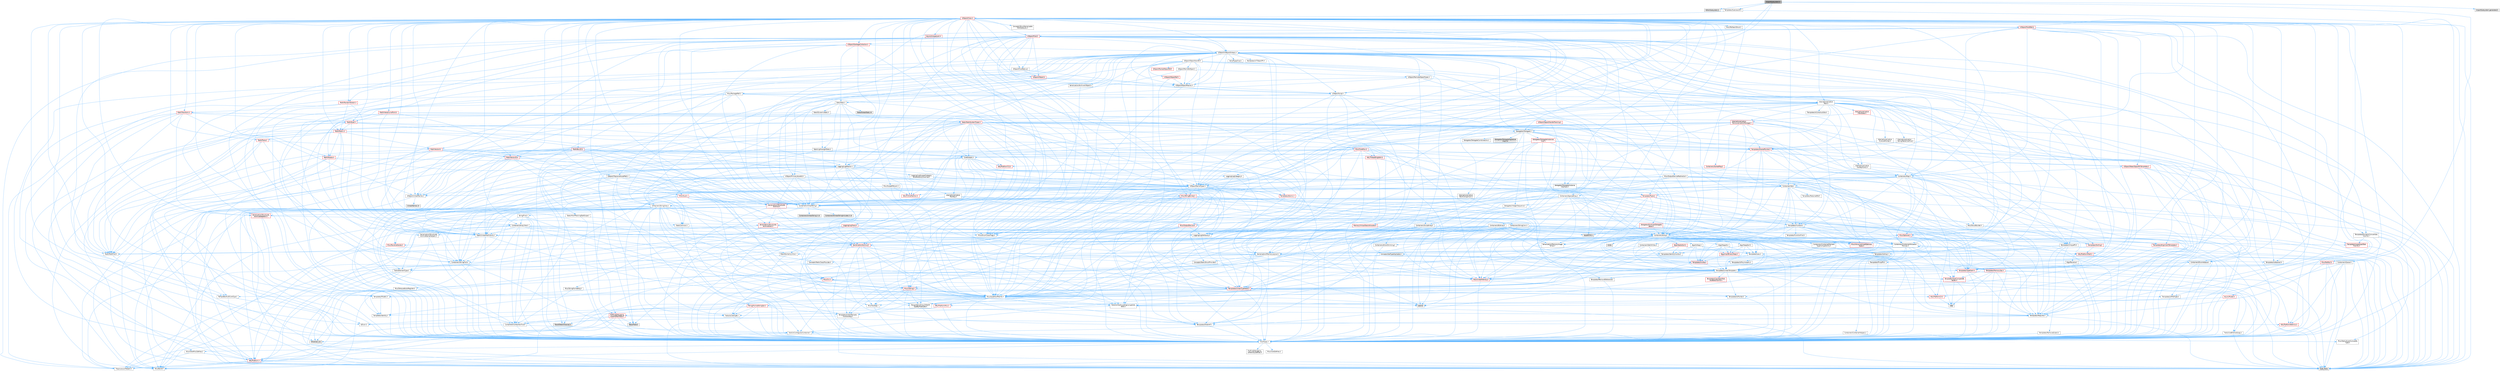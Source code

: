 digraph "ImportSubsystem.h"
{
 // INTERACTIVE_SVG=YES
 // LATEX_PDF_SIZE
  bgcolor="transparent";
  edge [fontname=Helvetica,fontsize=10,labelfontname=Helvetica,labelfontsize=10];
  node [fontname=Helvetica,fontsize=10,shape=box,height=0.2,width=0.4];
  Node1 [id="Node000001",label="ImportSubsystem.h",height=0.2,width=0.4,color="gray40", fillcolor="grey60", style="filled", fontcolor="black",tooltip=" "];
  Node1 -> Node2 [id="edge1_Node000001_Node000002",color="steelblue1",style="solid",tooltip=" "];
  Node2 [id="Node000002",label="EditorSubsystem.h",height=0.2,width=0.4,color="grey60", fillcolor="#E0E0E0", style="filled",tooltip=" "];
  Node1 -> Node3 [id="edge2_Node000001_Node000003",color="steelblue1",style="solid",tooltip=" "];
  Node3 [id="Node000003",label="UObject/ObjectMacros.h",height=0.2,width=0.4,color="grey40", fillcolor="white", style="filled",URL="$d8/d8d/ObjectMacros_8h.html",tooltip=" "];
  Node3 -> Node4 [id="edge3_Node000003_Node000004",color="steelblue1",style="solid",tooltip=" "];
  Node4 [id="Node000004",label="Misc/EnumClassFlags.h",height=0.2,width=0.4,color="grey40", fillcolor="white", style="filled",URL="$d8/de7/EnumClassFlags_8h.html",tooltip=" "];
  Node3 -> Node5 [id="edge4_Node000003_Node000005",color="steelblue1",style="solid",tooltip=" "];
  Node5 [id="Node000005",label="UObject/Script.h",height=0.2,width=0.4,color="grey40", fillcolor="white", style="filled",URL="$de/dc6/Script_8h.html",tooltip=" "];
  Node5 -> Node6 [id="edge5_Node000005_Node000006",color="steelblue1",style="solid",tooltip=" "];
  Node6 [id="Node000006",label="Delegates/Delegate.h",height=0.2,width=0.4,color="grey40", fillcolor="white", style="filled",URL="$d4/d80/Delegate_8h.html",tooltip=" "];
  Node6 -> Node7 [id="edge6_Node000006_Node000007",color="steelblue1",style="solid",tooltip=" "];
  Node7 [id="Node000007",label="CoreTypes.h",height=0.2,width=0.4,color="grey40", fillcolor="white", style="filled",URL="$dc/dec/CoreTypes_8h.html",tooltip=" "];
  Node7 -> Node8 [id="edge7_Node000007_Node000008",color="steelblue1",style="solid",tooltip=" "];
  Node8 [id="Node000008",label="HAL/Platform.h",height=0.2,width=0.4,color="red", fillcolor="#FFF0F0", style="filled",URL="$d9/dd0/Platform_8h.html",tooltip=" "];
  Node8 -> Node9 [id="edge8_Node000008_Node000009",color="steelblue1",style="solid",tooltip=" "];
  Node9 [id="Node000009",label="Misc/Build.h",height=0.2,width=0.4,color="grey40", fillcolor="white", style="filled",URL="$d3/dbb/Build_8h.html",tooltip=" "];
  Node8 -> Node11 [id="edge9_Node000008_Node000011",color="steelblue1",style="solid",tooltip=" "];
  Node11 [id="Node000011",label="type_traits",height=0.2,width=0.4,color="grey60", fillcolor="#E0E0E0", style="filled",tooltip=" "];
  Node8 -> Node12 [id="edge10_Node000008_Node000012",color="steelblue1",style="solid",tooltip=" "];
  Node12 [id="Node000012",label="PreprocessorHelpers.h",height=0.2,width=0.4,color="grey40", fillcolor="white", style="filled",URL="$db/ddb/PreprocessorHelpers_8h.html",tooltip=" "];
  Node7 -> Node18 [id="edge11_Node000007_Node000018",color="steelblue1",style="solid",tooltip=" "];
  Node18 [id="Node000018",label="ProfilingDebugging\l/UMemoryDefines.h",height=0.2,width=0.4,color="grey40", fillcolor="white", style="filled",URL="$d2/da2/UMemoryDefines_8h.html",tooltip=" "];
  Node7 -> Node19 [id="edge12_Node000007_Node000019",color="steelblue1",style="solid",tooltip=" "];
  Node19 [id="Node000019",label="Misc/CoreMiscDefines.h",height=0.2,width=0.4,color="grey40", fillcolor="white", style="filled",URL="$da/d38/CoreMiscDefines_8h.html",tooltip=" "];
  Node19 -> Node8 [id="edge13_Node000019_Node000008",color="steelblue1",style="solid",tooltip=" "];
  Node19 -> Node12 [id="edge14_Node000019_Node000012",color="steelblue1",style="solid",tooltip=" "];
  Node7 -> Node20 [id="edge15_Node000007_Node000020",color="steelblue1",style="solid",tooltip=" "];
  Node20 [id="Node000020",label="Misc/CoreDefines.h",height=0.2,width=0.4,color="grey40", fillcolor="white", style="filled",URL="$d3/dd2/CoreDefines_8h.html",tooltip=" "];
  Node6 -> Node21 [id="edge16_Node000006_Node000021",color="steelblue1",style="solid",tooltip=" "];
  Node21 [id="Node000021",label="Misc/AssertionMacros.h",height=0.2,width=0.4,color="grey40", fillcolor="white", style="filled",URL="$d0/dfa/AssertionMacros_8h.html",tooltip=" "];
  Node21 -> Node7 [id="edge17_Node000021_Node000007",color="steelblue1",style="solid",tooltip=" "];
  Node21 -> Node8 [id="edge18_Node000021_Node000008",color="steelblue1",style="solid",tooltip=" "];
  Node21 -> Node22 [id="edge19_Node000021_Node000022",color="steelblue1",style="solid",tooltip=" "];
  Node22 [id="Node000022",label="HAL/PlatformMisc.h",height=0.2,width=0.4,color="red", fillcolor="#FFF0F0", style="filled",URL="$d0/df5/PlatformMisc_8h.html",tooltip=" "];
  Node22 -> Node7 [id="edge20_Node000022_Node000007",color="steelblue1",style="solid",tooltip=" "];
  Node22 -> Node49 [id="edge21_Node000022_Node000049",color="steelblue1",style="solid",tooltip=" "];
  Node49 [id="Node000049",label="ProfilingDebugging\l/CpuProfilerTrace.h",height=0.2,width=0.4,color="red", fillcolor="#FFF0F0", style="filled",URL="$da/dcb/CpuProfilerTrace_8h.html",tooltip=" "];
  Node49 -> Node7 [id="edge22_Node000049_Node000007",color="steelblue1",style="solid",tooltip=" "];
  Node49 -> Node30 [id="edge23_Node000049_Node000030",color="steelblue1",style="solid",tooltip=" "];
  Node30 [id="Node000030",label="Containers/ContainersFwd.h",height=0.2,width=0.4,color="grey40", fillcolor="white", style="filled",URL="$d4/d0a/ContainersFwd_8h.html",tooltip=" "];
  Node30 -> Node8 [id="edge24_Node000030_Node000008",color="steelblue1",style="solid",tooltip=" "];
  Node30 -> Node7 [id="edge25_Node000030_Node000007",color="steelblue1",style="solid",tooltip=" "];
  Node30 -> Node27 [id="edge26_Node000030_Node000027",color="steelblue1",style="solid",tooltip=" "];
  Node27 [id="Node000027",label="Traits/IsContiguousContainer.h",height=0.2,width=0.4,color="grey40", fillcolor="white", style="filled",URL="$d5/d3c/IsContiguousContainer_8h.html",tooltip=" "];
  Node27 -> Node7 [id="edge27_Node000027_Node000007",color="steelblue1",style="solid",tooltip=" "];
  Node27 -> Node28 [id="edge28_Node000027_Node000028",color="steelblue1",style="solid",tooltip=" "];
  Node28 [id="Node000028",label="Misc/StaticAssertComplete\lType.h",height=0.2,width=0.4,color="grey40", fillcolor="white", style="filled",URL="$d5/d4e/StaticAssertCompleteType_8h.html",tooltip=" "];
  Node27 -> Node26 [id="edge29_Node000027_Node000026",color="steelblue1",style="solid",tooltip=" "];
  Node26 [id="Node000026",label="initializer_list",height=0.2,width=0.4,color="grey60", fillcolor="#E0E0E0", style="filled",tooltip=" "];
  Node49 -> Node50 [id="edge30_Node000049_Node000050",color="steelblue1",style="solid",tooltip=" "];
  Node50 [id="Node000050",label="HAL/PlatformAtomics.h",height=0.2,width=0.4,color="red", fillcolor="#FFF0F0", style="filled",URL="$d3/d36/PlatformAtomics_8h.html",tooltip=" "];
  Node50 -> Node7 [id="edge31_Node000050_Node000007",color="steelblue1",style="solid",tooltip=" "];
  Node49 -> Node12 [id="edge32_Node000049_Node000012",color="steelblue1",style="solid",tooltip=" "];
  Node49 -> Node9 [id="edge33_Node000049_Node000009",color="steelblue1",style="solid",tooltip=" "];
  Node49 -> Node54 [id="edge34_Node000049_Node000054",color="steelblue1",style="solid",tooltip=" "];
  Node54 [id="Node000054",label="Trace/Detail/Channel.h",height=0.2,width=0.4,color="grey60", fillcolor="#E0E0E0", style="filled",tooltip=" "];
  Node49 -> Node56 [id="edge35_Node000049_Node000056",color="steelblue1",style="solid",tooltip=" "];
  Node56 [id="Node000056",label="Trace/Trace.h",height=0.2,width=0.4,color="grey60", fillcolor="#E0E0E0", style="filled",tooltip=" "];
  Node21 -> Node12 [id="edge36_Node000021_Node000012",color="steelblue1",style="solid",tooltip=" "];
  Node21 -> Node57 [id="edge37_Node000021_Node000057",color="steelblue1",style="solid",tooltip=" "];
  Node57 [id="Node000057",label="Templates/EnableIf.h",height=0.2,width=0.4,color="grey40", fillcolor="white", style="filled",URL="$d7/d60/EnableIf_8h.html",tooltip=" "];
  Node57 -> Node7 [id="edge38_Node000057_Node000007",color="steelblue1",style="solid",tooltip=" "];
  Node21 -> Node58 [id="edge39_Node000021_Node000058",color="steelblue1",style="solid",tooltip=" "];
  Node58 [id="Node000058",label="Templates/IsArrayOrRefOf\lTypeByPredicate.h",height=0.2,width=0.4,color="grey40", fillcolor="white", style="filled",URL="$d6/da1/IsArrayOrRefOfTypeByPredicate_8h.html",tooltip=" "];
  Node58 -> Node7 [id="edge40_Node000058_Node000007",color="steelblue1",style="solid",tooltip=" "];
  Node21 -> Node59 [id="edge41_Node000021_Node000059",color="steelblue1",style="solid",tooltip=" "];
  Node59 [id="Node000059",label="Templates/IsValidVariadic\lFunctionArg.h",height=0.2,width=0.4,color="grey40", fillcolor="white", style="filled",URL="$d0/dc8/IsValidVariadicFunctionArg_8h.html",tooltip=" "];
  Node59 -> Node7 [id="edge42_Node000059_Node000007",color="steelblue1",style="solid",tooltip=" "];
  Node59 -> Node60 [id="edge43_Node000059_Node000060",color="steelblue1",style="solid",tooltip=" "];
  Node60 [id="Node000060",label="IsEnum.h",height=0.2,width=0.4,color="grey40", fillcolor="white", style="filled",URL="$d4/de5/IsEnum_8h.html",tooltip=" "];
  Node59 -> Node11 [id="edge44_Node000059_Node000011",color="steelblue1",style="solid",tooltip=" "];
  Node21 -> Node61 [id="edge45_Node000021_Node000061",color="steelblue1",style="solid",tooltip=" "];
  Node61 [id="Node000061",label="Traits/IsCharEncodingCompatible\lWith.h",height=0.2,width=0.4,color="grey40", fillcolor="white", style="filled",URL="$df/dd1/IsCharEncodingCompatibleWith_8h.html",tooltip=" "];
  Node61 -> Node11 [id="edge46_Node000061_Node000011",color="steelblue1",style="solid",tooltip=" "];
  Node61 -> Node62 [id="edge47_Node000061_Node000062",color="steelblue1",style="solid",tooltip=" "];
  Node62 [id="Node000062",label="Traits/IsCharType.h",height=0.2,width=0.4,color="grey40", fillcolor="white", style="filled",URL="$db/d51/IsCharType_8h.html",tooltip=" "];
  Node62 -> Node7 [id="edge48_Node000062_Node000007",color="steelblue1",style="solid",tooltip=" "];
  Node21 -> Node63 [id="edge49_Node000021_Node000063",color="steelblue1",style="solid",tooltip=" "];
  Node63 [id="Node000063",label="Misc/VarArgs.h",height=0.2,width=0.4,color="grey40", fillcolor="white", style="filled",URL="$d5/d6f/VarArgs_8h.html",tooltip=" "];
  Node63 -> Node7 [id="edge50_Node000063_Node000007",color="steelblue1",style="solid",tooltip=" "];
  Node21 -> Node64 [id="edge51_Node000021_Node000064",color="steelblue1",style="solid",tooltip=" "];
  Node64 [id="Node000064",label="String/FormatStringSan.h",height=0.2,width=0.4,color="red", fillcolor="#FFF0F0", style="filled",URL="$d3/d8b/FormatStringSan_8h.html",tooltip=" "];
  Node64 -> Node11 [id="edge52_Node000064_Node000011",color="steelblue1",style="solid",tooltip=" "];
  Node64 -> Node7 [id="edge53_Node000064_Node000007",color="steelblue1",style="solid",tooltip=" "];
  Node64 -> Node65 [id="edge54_Node000064_Node000065",color="steelblue1",style="solid",tooltip=" "];
  Node65 [id="Node000065",label="Templates/Requires.h",height=0.2,width=0.4,color="grey40", fillcolor="white", style="filled",URL="$dc/d96/Requires_8h.html",tooltip=" "];
  Node65 -> Node57 [id="edge55_Node000065_Node000057",color="steelblue1",style="solid",tooltip=" "];
  Node65 -> Node11 [id="edge56_Node000065_Node000011",color="steelblue1",style="solid",tooltip=" "];
  Node64 -> Node66 [id="edge57_Node000064_Node000066",color="steelblue1",style="solid",tooltip=" "];
  Node66 [id="Node000066",label="Templates/Identity.h",height=0.2,width=0.4,color="grey40", fillcolor="white", style="filled",URL="$d0/dd5/Identity_8h.html",tooltip=" "];
  Node64 -> Node59 [id="edge58_Node000064_Node000059",color="steelblue1",style="solid",tooltip=" "];
  Node64 -> Node62 [id="edge59_Node000064_Node000062",color="steelblue1",style="solid",tooltip=" "];
  Node64 -> Node30 [id="edge60_Node000064_Node000030",color="steelblue1",style="solid",tooltip=" "];
  Node21 -> Node70 [id="edge61_Node000021_Node000070",color="steelblue1",style="solid",tooltip=" "];
  Node70 [id="Node000070",label="atomic",height=0.2,width=0.4,color="grey60", fillcolor="#E0E0E0", style="filled",tooltip=" "];
  Node6 -> Node71 [id="edge62_Node000006_Node000071",color="steelblue1",style="solid",tooltip=" "];
  Node71 [id="Node000071",label="UObject/NameTypes.h",height=0.2,width=0.4,color="grey40", fillcolor="white", style="filled",URL="$d6/d35/NameTypes_8h.html",tooltip=" "];
  Node71 -> Node7 [id="edge63_Node000071_Node000007",color="steelblue1",style="solid",tooltip=" "];
  Node71 -> Node21 [id="edge64_Node000071_Node000021",color="steelblue1",style="solid",tooltip=" "];
  Node71 -> Node72 [id="edge65_Node000071_Node000072",color="steelblue1",style="solid",tooltip=" "];
  Node72 [id="Node000072",label="HAL/UnrealMemory.h",height=0.2,width=0.4,color="red", fillcolor="#FFF0F0", style="filled",URL="$d9/d96/UnrealMemory_8h.html",tooltip=" "];
  Node72 -> Node7 [id="edge66_Node000072_Node000007",color="steelblue1",style="solid",tooltip=" "];
  Node72 -> Node92 [id="edge67_Node000072_Node000092",color="steelblue1",style="solid",tooltip=" "];
  Node92 [id="Node000092",label="Templates/IsPointer.h",height=0.2,width=0.4,color="grey40", fillcolor="white", style="filled",URL="$d7/d05/IsPointer_8h.html",tooltip=" "];
  Node92 -> Node7 [id="edge68_Node000092_Node000007",color="steelblue1",style="solid",tooltip=" "];
  Node71 -> Node93 [id="edge69_Node000071_Node000093",color="steelblue1",style="solid",tooltip=" "];
  Node93 [id="Node000093",label="Templates/UnrealTypeTraits.h",height=0.2,width=0.4,color="red", fillcolor="#FFF0F0", style="filled",URL="$d2/d2d/UnrealTypeTraits_8h.html",tooltip=" "];
  Node93 -> Node7 [id="edge70_Node000093_Node000007",color="steelblue1",style="solid",tooltip=" "];
  Node93 -> Node92 [id="edge71_Node000093_Node000092",color="steelblue1",style="solid",tooltip=" "];
  Node93 -> Node21 [id="edge72_Node000093_Node000021",color="steelblue1",style="solid",tooltip=" "];
  Node93 -> Node57 [id="edge73_Node000093_Node000057",color="steelblue1",style="solid",tooltip=" "];
  Node93 -> Node60 [id="edge74_Node000093_Node000060",color="steelblue1",style="solid",tooltip=" "];
  Node93 -> Node95 [id="edge75_Node000093_Node000095",color="steelblue1",style="solid",tooltip=" "];
  Node95 [id="Node000095",label="Templates/Models.h",height=0.2,width=0.4,color="grey40", fillcolor="white", style="filled",URL="$d3/d0c/Models_8h.html",tooltip=" "];
  Node95 -> Node66 [id="edge76_Node000095_Node000066",color="steelblue1",style="solid",tooltip=" "];
  Node93 -> Node96 [id="edge77_Node000093_Node000096",color="steelblue1",style="solid",tooltip=" "];
  Node96 [id="Node000096",label="Templates/IsPODType.h",height=0.2,width=0.4,color="grey40", fillcolor="white", style="filled",URL="$d7/db1/IsPODType_8h.html",tooltip=" "];
  Node96 -> Node7 [id="edge78_Node000096_Node000007",color="steelblue1",style="solid",tooltip=" "];
  Node93 -> Node97 [id="edge79_Node000093_Node000097",color="steelblue1",style="solid",tooltip=" "];
  Node97 [id="Node000097",label="Templates/IsUECoreType.h",height=0.2,width=0.4,color="grey40", fillcolor="white", style="filled",URL="$d1/db8/IsUECoreType_8h.html",tooltip=" "];
  Node97 -> Node7 [id="edge80_Node000097_Node000007",color="steelblue1",style="solid",tooltip=" "];
  Node97 -> Node11 [id="edge81_Node000097_Node000011",color="steelblue1",style="solid",tooltip=" "];
  Node71 -> Node98 [id="edge82_Node000071_Node000098",color="steelblue1",style="solid",tooltip=" "];
  Node98 [id="Node000098",label="Templates/UnrealTemplate.h",height=0.2,width=0.4,color="grey40", fillcolor="white", style="filled",URL="$d4/d24/UnrealTemplate_8h.html",tooltip=" "];
  Node98 -> Node7 [id="edge83_Node000098_Node000007",color="steelblue1",style="solid",tooltip=" "];
  Node98 -> Node92 [id="edge84_Node000098_Node000092",color="steelblue1",style="solid",tooltip=" "];
  Node98 -> Node72 [id="edge85_Node000098_Node000072",color="steelblue1",style="solid",tooltip=" "];
  Node98 -> Node99 [id="edge86_Node000098_Node000099",color="steelblue1",style="solid",tooltip=" "];
  Node99 [id="Node000099",label="Templates/CopyQualifiers\lAndRefsFromTo.h",height=0.2,width=0.4,color="red", fillcolor="#FFF0F0", style="filled",URL="$d3/db3/CopyQualifiersAndRefsFromTo_8h.html",tooltip=" "];
  Node98 -> Node93 [id="edge87_Node000098_Node000093",color="steelblue1",style="solid",tooltip=" "];
  Node98 -> Node101 [id="edge88_Node000098_Node000101",color="steelblue1",style="solid",tooltip=" "];
  Node101 [id="Node000101",label="Templates/RemoveReference.h",height=0.2,width=0.4,color="grey40", fillcolor="white", style="filled",URL="$da/dbe/RemoveReference_8h.html",tooltip=" "];
  Node101 -> Node7 [id="edge89_Node000101_Node000007",color="steelblue1",style="solid",tooltip=" "];
  Node98 -> Node65 [id="edge90_Node000098_Node000065",color="steelblue1",style="solid",tooltip=" "];
  Node98 -> Node102 [id="edge91_Node000098_Node000102",color="steelblue1",style="solid",tooltip=" "];
  Node102 [id="Node000102",label="Templates/TypeCompatible\lBytes.h",height=0.2,width=0.4,color="red", fillcolor="#FFF0F0", style="filled",URL="$df/d0a/TypeCompatibleBytes_8h.html",tooltip=" "];
  Node102 -> Node7 [id="edge92_Node000102_Node000007",color="steelblue1",style="solid",tooltip=" "];
  Node102 -> Node35 [id="edge93_Node000102_Node000035",color="steelblue1",style="solid",tooltip=" "];
  Node35 [id="Node000035",label="new",height=0.2,width=0.4,color="grey60", fillcolor="#E0E0E0", style="filled",tooltip=" "];
  Node102 -> Node11 [id="edge94_Node000102_Node000011",color="steelblue1",style="solid",tooltip=" "];
  Node98 -> Node66 [id="edge95_Node000098_Node000066",color="steelblue1",style="solid",tooltip=" "];
  Node98 -> Node27 [id="edge96_Node000098_Node000027",color="steelblue1",style="solid",tooltip=" "];
  Node98 -> Node103 [id="edge97_Node000098_Node000103",color="steelblue1",style="solid",tooltip=" "];
  Node103 [id="Node000103",label="Traits/UseBitwiseSwap.h",height=0.2,width=0.4,color="grey40", fillcolor="white", style="filled",URL="$db/df3/UseBitwiseSwap_8h.html",tooltip=" "];
  Node103 -> Node7 [id="edge98_Node000103_Node000007",color="steelblue1",style="solid",tooltip=" "];
  Node103 -> Node11 [id="edge99_Node000103_Node000011",color="steelblue1",style="solid",tooltip=" "];
  Node98 -> Node11 [id="edge100_Node000098_Node000011",color="steelblue1",style="solid",tooltip=" "];
  Node71 -> Node104 [id="edge101_Node000071_Node000104",color="steelblue1",style="solid",tooltip=" "];
  Node104 [id="Node000104",label="Containers/UnrealString.h",height=0.2,width=0.4,color="grey40", fillcolor="white", style="filled",URL="$d5/dba/UnrealString_8h.html",tooltip=" "];
  Node104 -> Node105 [id="edge102_Node000104_Node000105",color="steelblue1",style="solid",tooltip=" "];
  Node105 [id="Node000105",label="Containers/UnrealStringIncludes.h.inl",height=0.2,width=0.4,color="grey60", fillcolor="#E0E0E0", style="filled",tooltip=" "];
  Node104 -> Node106 [id="edge103_Node000104_Node000106",color="steelblue1",style="solid",tooltip=" "];
  Node106 [id="Node000106",label="Containers/UnrealString.h.inl",height=0.2,width=0.4,color="grey60", fillcolor="#E0E0E0", style="filled",tooltip=" "];
  Node104 -> Node107 [id="edge104_Node000104_Node000107",color="steelblue1",style="solid",tooltip=" "];
  Node107 [id="Node000107",label="Misc/StringFormatArg.h",height=0.2,width=0.4,color="grey40", fillcolor="white", style="filled",URL="$d2/d16/StringFormatArg_8h.html",tooltip=" "];
  Node107 -> Node30 [id="edge105_Node000107_Node000030",color="steelblue1",style="solid",tooltip=" "];
  Node71 -> Node108 [id="edge106_Node000071_Node000108",color="steelblue1",style="solid",tooltip=" "];
  Node108 [id="Node000108",label="HAL/CriticalSection.h",height=0.2,width=0.4,color="red", fillcolor="#FFF0F0", style="filled",URL="$d6/d90/CriticalSection_8h.html",tooltip=" "];
  Node71 -> Node111 [id="edge107_Node000071_Node000111",color="steelblue1",style="solid",tooltip=" "];
  Node111 [id="Node000111",label="Containers/StringConv.h",height=0.2,width=0.4,color="grey40", fillcolor="white", style="filled",URL="$d3/ddf/StringConv_8h.html",tooltip=" "];
  Node111 -> Node7 [id="edge108_Node000111_Node000007",color="steelblue1",style="solid",tooltip=" "];
  Node111 -> Node21 [id="edge109_Node000111_Node000021",color="steelblue1",style="solid",tooltip=" "];
  Node111 -> Node112 [id="edge110_Node000111_Node000112",color="steelblue1",style="solid",tooltip=" "];
  Node112 [id="Node000112",label="Containers/ContainerAllocation\lPolicies.h",height=0.2,width=0.4,color="grey40", fillcolor="white", style="filled",URL="$d7/dff/ContainerAllocationPolicies_8h.html",tooltip=" "];
  Node112 -> Node7 [id="edge111_Node000112_Node000007",color="steelblue1",style="solid",tooltip=" "];
  Node112 -> Node113 [id="edge112_Node000112_Node000113",color="steelblue1",style="solid",tooltip=" "];
  Node113 [id="Node000113",label="Containers/ContainerHelpers.h",height=0.2,width=0.4,color="grey40", fillcolor="white", style="filled",URL="$d7/d33/ContainerHelpers_8h.html",tooltip=" "];
  Node113 -> Node7 [id="edge113_Node000113_Node000007",color="steelblue1",style="solid",tooltip=" "];
  Node112 -> Node112 [id="edge114_Node000112_Node000112",color="steelblue1",style="solid",tooltip=" "];
  Node112 -> Node114 [id="edge115_Node000112_Node000114",color="steelblue1",style="solid",tooltip=" "];
  Node114 [id="Node000114",label="HAL/PlatformMath.h",height=0.2,width=0.4,color="red", fillcolor="#FFF0F0", style="filled",URL="$dc/d53/PlatformMath_8h.html",tooltip=" "];
  Node114 -> Node7 [id="edge116_Node000114_Node000007",color="steelblue1",style="solid",tooltip=" "];
  Node112 -> Node72 [id="edge117_Node000112_Node000072",color="steelblue1",style="solid",tooltip=" "];
  Node112 -> Node44 [id="edge118_Node000112_Node000044",color="steelblue1",style="solid",tooltip=" "];
  Node44 [id="Node000044",label="Math/NumericLimits.h",height=0.2,width=0.4,color="grey40", fillcolor="white", style="filled",URL="$df/d1b/NumericLimits_8h.html",tooltip=" "];
  Node44 -> Node7 [id="edge119_Node000044_Node000007",color="steelblue1",style="solid",tooltip=" "];
  Node112 -> Node21 [id="edge120_Node000112_Node000021",color="steelblue1",style="solid",tooltip=" "];
  Node112 -> Node122 [id="edge121_Node000112_Node000122",color="steelblue1",style="solid",tooltip=" "];
  Node122 [id="Node000122",label="Templates/IsPolymorphic.h",height=0.2,width=0.4,color="grey40", fillcolor="white", style="filled",URL="$dc/d20/IsPolymorphic_8h.html",tooltip=" "];
  Node112 -> Node123 [id="edge122_Node000112_Node000123",color="steelblue1",style="solid",tooltip=" "];
  Node123 [id="Node000123",label="Templates/MemoryOps.h",height=0.2,width=0.4,color="red", fillcolor="#FFF0F0", style="filled",URL="$db/dea/MemoryOps_8h.html",tooltip=" "];
  Node123 -> Node7 [id="edge123_Node000123_Node000007",color="steelblue1",style="solid",tooltip=" "];
  Node123 -> Node72 [id="edge124_Node000123_Node000072",color="steelblue1",style="solid",tooltip=" "];
  Node123 -> Node65 [id="edge125_Node000123_Node000065",color="steelblue1",style="solid",tooltip=" "];
  Node123 -> Node93 [id="edge126_Node000123_Node000093",color="steelblue1",style="solid",tooltip=" "];
  Node123 -> Node103 [id="edge127_Node000123_Node000103",color="steelblue1",style="solid",tooltip=" "];
  Node123 -> Node35 [id="edge128_Node000123_Node000035",color="steelblue1",style="solid",tooltip=" "];
  Node123 -> Node11 [id="edge129_Node000123_Node000011",color="steelblue1",style="solid",tooltip=" "];
  Node112 -> Node102 [id="edge130_Node000112_Node000102",color="steelblue1",style="solid",tooltip=" "];
  Node112 -> Node11 [id="edge131_Node000112_Node000011",color="steelblue1",style="solid",tooltip=" "];
  Node111 -> Node124 [id="edge132_Node000111_Node000124",color="steelblue1",style="solid",tooltip=" "];
  Node124 [id="Node000124",label="Containers/Array.h",height=0.2,width=0.4,color="grey40", fillcolor="white", style="filled",URL="$df/dd0/Array_8h.html",tooltip=" "];
  Node124 -> Node7 [id="edge133_Node000124_Node000007",color="steelblue1",style="solid",tooltip=" "];
  Node124 -> Node21 [id="edge134_Node000124_Node000021",color="steelblue1",style="solid",tooltip=" "];
  Node124 -> Node125 [id="edge135_Node000124_Node000125",color="steelblue1",style="solid",tooltip=" "];
  Node125 [id="Node000125",label="Misc/IntrusiveUnsetOptional\lState.h",height=0.2,width=0.4,color="red", fillcolor="#FFF0F0", style="filled",URL="$d2/d0a/IntrusiveUnsetOptionalState_8h.html",tooltip=" "];
  Node124 -> Node127 [id="edge136_Node000124_Node000127",color="steelblue1",style="solid",tooltip=" "];
  Node127 [id="Node000127",label="Misc/ReverseIterate.h",height=0.2,width=0.4,color="red", fillcolor="#FFF0F0", style="filled",URL="$db/de3/ReverseIterate_8h.html",tooltip=" "];
  Node127 -> Node8 [id="edge137_Node000127_Node000008",color="steelblue1",style="solid",tooltip=" "];
  Node124 -> Node72 [id="edge138_Node000124_Node000072",color="steelblue1",style="solid",tooltip=" "];
  Node124 -> Node93 [id="edge139_Node000124_Node000093",color="steelblue1",style="solid",tooltip=" "];
  Node124 -> Node98 [id="edge140_Node000124_Node000098",color="steelblue1",style="solid",tooltip=" "];
  Node124 -> Node129 [id="edge141_Node000124_Node000129",color="steelblue1",style="solid",tooltip=" "];
  Node129 [id="Node000129",label="Containers/AllowShrinking.h",height=0.2,width=0.4,color="grey40", fillcolor="white", style="filled",URL="$d7/d1a/AllowShrinking_8h.html",tooltip=" "];
  Node129 -> Node7 [id="edge142_Node000129_Node000007",color="steelblue1",style="solid",tooltip=" "];
  Node124 -> Node112 [id="edge143_Node000124_Node000112",color="steelblue1",style="solid",tooltip=" "];
  Node124 -> Node130 [id="edge144_Node000124_Node000130",color="steelblue1",style="solid",tooltip=" "];
  Node130 [id="Node000130",label="Containers/ContainerElement\lTypeCompatibility.h",height=0.2,width=0.4,color="grey40", fillcolor="white", style="filled",URL="$df/ddf/ContainerElementTypeCompatibility_8h.html",tooltip=" "];
  Node130 -> Node7 [id="edge145_Node000130_Node000007",color="steelblue1",style="solid",tooltip=" "];
  Node130 -> Node93 [id="edge146_Node000130_Node000093",color="steelblue1",style="solid",tooltip=" "];
  Node124 -> Node131 [id="edge147_Node000124_Node000131",color="steelblue1",style="solid",tooltip=" "];
  Node131 [id="Node000131",label="Serialization/Archive.h",height=0.2,width=0.4,color="red", fillcolor="#FFF0F0", style="filled",URL="$d7/d3b/Archive_8h.html",tooltip=" "];
  Node131 -> Node7 [id="edge148_Node000131_Node000007",color="steelblue1",style="solid",tooltip=" "];
  Node131 -> Node31 [id="edge149_Node000131_Node000031",color="steelblue1",style="solid",tooltip=" "];
  Node31 [id="Node000031",label="Math/MathFwd.h",height=0.2,width=0.4,color="grey40", fillcolor="white", style="filled",URL="$d2/d10/MathFwd_8h.html",tooltip=" "];
  Node31 -> Node8 [id="edge150_Node000031_Node000008",color="steelblue1",style="solid",tooltip=" "];
  Node131 -> Node21 [id="edge151_Node000131_Node000021",color="steelblue1",style="solid",tooltip=" "];
  Node131 -> Node9 [id="edge152_Node000131_Node000009",color="steelblue1",style="solid",tooltip=" "];
  Node131 -> Node63 [id="edge153_Node000131_Node000063",color="steelblue1",style="solid",tooltip=" "];
  Node131 -> Node57 [id="edge154_Node000131_Node000057",color="steelblue1",style="solid",tooltip=" "];
  Node131 -> Node58 [id="edge155_Node000131_Node000058",color="steelblue1",style="solid",tooltip=" "];
  Node131 -> Node59 [id="edge156_Node000131_Node000059",color="steelblue1",style="solid",tooltip=" "];
  Node131 -> Node98 [id="edge157_Node000131_Node000098",color="steelblue1",style="solid",tooltip=" "];
  Node131 -> Node61 [id="edge158_Node000131_Node000061",color="steelblue1",style="solid",tooltip=" "];
  Node124 -> Node141 [id="edge159_Node000124_Node000141",color="steelblue1",style="solid",tooltip=" "];
  Node141 [id="Node000141",label="Serialization/MemoryImage\lWriter.h",height=0.2,width=0.4,color="grey40", fillcolor="white", style="filled",URL="$d0/d08/MemoryImageWriter_8h.html",tooltip=" "];
  Node141 -> Node7 [id="edge160_Node000141_Node000007",color="steelblue1",style="solid",tooltip=" "];
  Node141 -> Node142 [id="edge161_Node000141_Node000142",color="steelblue1",style="solid",tooltip=" "];
  Node142 [id="Node000142",label="Serialization/MemoryLayout.h",height=0.2,width=0.4,color="grey40", fillcolor="white", style="filled",URL="$d7/d66/MemoryLayout_8h.html",tooltip=" "];
  Node142 -> Node143 [id="edge162_Node000142_Node000143",color="steelblue1",style="solid",tooltip=" "];
  Node143 [id="Node000143",label="Concepts/StaticClassProvider.h",height=0.2,width=0.4,color="grey40", fillcolor="white", style="filled",URL="$dd/d83/StaticClassProvider_8h.html",tooltip=" "];
  Node142 -> Node144 [id="edge163_Node000142_Node000144",color="steelblue1",style="solid",tooltip=" "];
  Node144 [id="Node000144",label="Concepts/StaticStructProvider.h",height=0.2,width=0.4,color="grey40", fillcolor="white", style="filled",URL="$d5/d77/StaticStructProvider_8h.html",tooltip=" "];
  Node142 -> Node145 [id="edge164_Node000142_Node000145",color="steelblue1",style="solid",tooltip=" "];
  Node145 [id="Node000145",label="Containers/EnumAsByte.h",height=0.2,width=0.4,color="grey40", fillcolor="white", style="filled",URL="$d6/d9a/EnumAsByte_8h.html",tooltip=" "];
  Node145 -> Node7 [id="edge165_Node000145_Node000007",color="steelblue1",style="solid",tooltip=" "];
  Node145 -> Node96 [id="edge166_Node000145_Node000096",color="steelblue1",style="solid",tooltip=" "];
  Node145 -> Node146 [id="edge167_Node000145_Node000146",color="steelblue1",style="solid",tooltip=" "];
  Node146 [id="Node000146",label="Templates/TypeHash.h",height=0.2,width=0.4,color="red", fillcolor="#FFF0F0", style="filled",URL="$d1/d62/TypeHash_8h.html",tooltip=" "];
  Node146 -> Node7 [id="edge168_Node000146_Node000007",color="steelblue1",style="solid",tooltip=" "];
  Node146 -> Node65 [id="edge169_Node000146_Node000065",color="steelblue1",style="solid",tooltip=" "];
  Node146 -> Node147 [id="edge170_Node000146_Node000147",color="steelblue1",style="solid",tooltip=" "];
  Node147 [id="Node000147",label="Misc/Crc.h",height=0.2,width=0.4,color="red", fillcolor="#FFF0F0", style="filled",URL="$d4/dd2/Crc_8h.html",tooltip=" "];
  Node147 -> Node7 [id="edge171_Node000147_Node000007",color="steelblue1",style="solid",tooltip=" "];
  Node147 -> Node21 [id="edge172_Node000147_Node000021",color="steelblue1",style="solid",tooltip=" "];
  Node147 -> Node148 [id="edge173_Node000147_Node000148",color="steelblue1",style="solid",tooltip=" "];
  Node148 [id="Node000148",label="Misc/CString.h",height=0.2,width=0.4,color="red", fillcolor="#FFF0F0", style="filled",URL="$d2/d49/CString_8h.html",tooltip=" "];
  Node148 -> Node7 [id="edge174_Node000148_Node000007",color="steelblue1",style="solid",tooltip=" "];
  Node148 -> Node34 [id="edge175_Node000148_Node000034",color="steelblue1",style="solid",tooltip=" "];
  Node34 [id="Node000034",label="HAL/PlatformCrt.h",height=0.2,width=0.4,color="red", fillcolor="#FFF0F0", style="filled",URL="$d8/d75/PlatformCrt_8h.html",tooltip=" "];
  Node34 -> Node35 [id="edge176_Node000034_Node000035",color="steelblue1",style="solid",tooltip=" "];
  Node148 -> Node21 [id="edge177_Node000148_Node000021",color="steelblue1",style="solid",tooltip=" "];
  Node148 -> Node63 [id="edge178_Node000148_Node000063",color="steelblue1",style="solid",tooltip=" "];
  Node148 -> Node58 [id="edge179_Node000148_Node000058",color="steelblue1",style="solid",tooltip=" "];
  Node148 -> Node59 [id="edge180_Node000148_Node000059",color="steelblue1",style="solid",tooltip=" "];
  Node148 -> Node61 [id="edge181_Node000148_Node000061",color="steelblue1",style="solid",tooltip=" "];
  Node147 -> Node93 [id="edge182_Node000147_Node000093",color="steelblue1",style="solid",tooltip=" "];
  Node147 -> Node62 [id="edge183_Node000147_Node000062",color="steelblue1",style="solid",tooltip=" "];
  Node146 -> Node11 [id="edge184_Node000146_Node000011",color="steelblue1",style="solid",tooltip=" "];
  Node142 -> Node24 [id="edge185_Node000142_Node000024",color="steelblue1",style="solid",tooltip=" "];
  Node24 [id="Node000024",label="Containers/StringFwd.h",height=0.2,width=0.4,color="grey40", fillcolor="white", style="filled",URL="$df/d37/StringFwd_8h.html",tooltip=" "];
  Node24 -> Node7 [id="edge186_Node000024_Node000007",color="steelblue1",style="solid",tooltip=" "];
  Node24 -> Node25 [id="edge187_Node000024_Node000025",color="steelblue1",style="solid",tooltip=" "];
  Node25 [id="Node000025",label="Traits/ElementType.h",height=0.2,width=0.4,color="grey40", fillcolor="white", style="filled",URL="$d5/d4f/ElementType_8h.html",tooltip=" "];
  Node25 -> Node8 [id="edge188_Node000025_Node000008",color="steelblue1",style="solid",tooltip=" "];
  Node25 -> Node26 [id="edge189_Node000025_Node000026",color="steelblue1",style="solid",tooltip=" "];
  Node25 -> Node11 [id="edge190_Node000025_Node000011",color="steelblue1",style="solid",tooltip=" "];
  Node24 -> Node27 [id="edge191_Node000024_Node000027",color="steelblue1",style="solid",tooltip=" "];
  Node142 -> Node72 [id="edge192_Node000142_Node000072",color="steelblue1",style="solid",tooltip=" "];
  Node142 -> Node153 [id="edge193_Node000142_Node000153",color="steelblue1",style="solid",tooltip=" "];
  Node153 [id="Node000153",label="Misc/DelayedAutoRegister.h",height=0.2,width=0.4,color="grey40", fillcolor="white", style="filled",URL="$d1/dda/DelayedAutoRegister_8h.html",tooltip=" "];
  Node153 -> Node8 [id="edge194_Node000153_Node000008",color="steelblue1",style="solid",tooltip=" "];
  Node142 -> Node57 [id="edge195_Node000142_Node000057",color="steelblue1",style="solid",tooltip=" "];
  Node142 -> Node154 [id="edge196_Node000142_Node000154",color="steelblue1",style="solid",tooltip=" "];
  Node154 [id="Node000154",label="Templates/IsAbstract.h",height=0.2,width=0.4,color="grey40", fillcolor="white", style="filled",URL="$d8/db7/IsAbstract_8h.html",tooltip=" "];
  Node142 -> Node122 [id="edge197_Node000142_Node000122",color="steelblue1",style="solid",tooltip=" "];
  Node142 -> Node95 [id="edge198_Node000142_Node000095",color="steelblue1",style="solid",tooltip=" "];
  Node142 -> Node98 [id="edge199_Node000142_Node000098",color="steelblue1",style="solid",tooltip=" "];
  Node124 -> Node155 [id="edge200_Node000124_Node000155",color="steelblue1",style="solid",tooltip=" "];
  Node155 [id="Node000155",label="Algo/Heapify.h",height=0.2,width=0.4,color="grey40", fillcolor="white", style="filled",URL="$d0/d2a/Heapify_8h.html",tooltip=" "];
  Node155 -> Node156 [id="edge201_Node000155_Node000156",color="steelblue1",style="solid",tooltip=" "];
  Node156 [id="Node000156",label="Algo/Impl/BinaryHeap.h",height=0.2,width=0.4,color="red", fillcolor="#FFF0F0", style="filled",URL="$d7/da3/Algo_2Impl_2BinaryHeap_8h.html",tooltip=" "];
  Node156 -> Node157 [id="edge202_Node000156_Node000157",color="steelblue1",style="solid",tooltip=" "];
  Node157 [id="Node000157",label="Templates/Invoke.h",height=0.2,width=0.4,color="red", fillcolor="#FFF0F0", style="filled",URL="$d7/deb/Invoke_8h.html",tooltip=" "];
  Node157 -> Node7 [id="edge203_Node000157_Node000007",color="steelblue1",style="solid",tooltip=" "];
  Node157 -> Node98 [id="edge204_Node000157_Node000098",color="steelblue1",style="solid",tooltip=" "];
  Node157 -> Node11 [id="edge205_Node000157_Node000011",color="steelblue1",style="solid",tooltip=" "];
  Node156 -> Node11 [id="edge206_Node000156_Node000011",color="steelblue1",style="solid",tooltip=" "];
  Node155 -> Node161 [id="edge207_Node000155_Node000161",color="steelblue1",style="solid",tooltip=" "];
  Node161 [id="Node000161",label="Templates/IdentityFunctor.h",height=0.2,width=0.4,color="grey40", fillcolor="white", style="filled",URL="$d7/d2e/IdentityFunctor_8h.html",tooltip=" "];
  Node161 -> Node8 [id="edge208_Node000161_Node000008",color="steelblue1",style="solid",tooltip=" "];
  Node155 -> Node157 [id="edge209_Node000155_Node000157",color="steelblue1",style="solid",tooltip=" "];
  Node155 -> Node162 [id="edge210_Node000155_Node000162",color="steelblue1",style="solid",tooltip=" "];
  Node162 [id="Node000162",label="Templates/Less.h",height=0.2,width=0.4,color="grey40", fillcolor="white", style="filled",URL="$de/dc8/Less_8h.html",tooltip=" "];
  Node162 -> Node7 [id="edge211_Node000162_Node000007",color="steelblue1",style="solid",tooltip=" "];
  Node162 -> Node98 [id="edge212_Node000162_Node000098",color="steelblue1",style="solid",tooltip=" "];
  Node155 -> Node98 [id="edge213_Node000155_Node000098",color="steelblue1",style="solid",tooltip=" "];
  Node124 -> Node163 [id="edge214_Node000124_Node000163",color="steelblue1",style="solid",tooltip=" "];
  Node163 [id="Node000163",label="Algo/HeapSort.h",height=0.2,width=0.4,color="grey40", fillcolor="white", style="filled",URL="$d3/d92/HeapSort_8h.html",tooltip=" "];
  Node163 -> Node156 [id="edge215_Node000163_Node000156",color="steelblue1",style="solid",tooltip=" "];
  Node163 -> Node161 [id="edge216_Node000163_Node000161",color="steelblue1",style="solid",tooltip=" "];
  Node163 -> Node162 [id="edge217_Node000163_Node000162",color="steelblue1",style="solid",tooltip=" "];
  Node163 -> Node98 [id="edge218_Node000163_Node000098",color="steelblue1",style="solid",tooltip=" "];
  Node124 -> Node164 [id="edge219_Node000124_Node000164",color="steelblue1",style="solid",tooltip=" "];
  Node164 [id="Node000164",label="Algo/IsHeap.h",height=0.2,width=0.4,color="grey40", fillcolor="white", style="filled",URL="$de/d32/IsHeap_8h.html",tooltip=" "];
  Node164 -> Node156 [id="edge220_Node000164_Node000156",color="steelblue1",style="solid",tooltip=" "];
  Node164 -> Node161 [id="edge221_Node000164_Node000161",color="steelblue1",style="solid",tooltip=" "];
  Node164 -> Node157 [id="edge222_Node000164_Node000157",color="steelblue1",style="solid",tooltip=" "];
  Node164 -> Node162 [id="edge223_Node000164_Node000162",color="steelblue1",style="solid",tooltip=" "];
  Node164 -> Node98 [id="edge224_Node000164_Node000098",color="steelblue1",style="solid",tooltip=" "];
  Node124 -> Node156 [id="edge225_Node000124_Node000156",color="steelblue1",style="solid",tooltip=" "];
  Node124 -> Node165 [id="edge226_Node000124_Node000165",color="steelblue1",style="solid",tooltip=" "];
  Node165 [id="Node000165",label="Algo/StableSort.h",height=0.2,width=0.4,color="red", fillcolor="#FFF0F0", style="filled",URL="$d7/d3c/StableSort_8h.html",tooltip=" "];
  Node165 -> Node161 [id="edge227_Node000165_Node000161",color="steelblue1",style="solid",tooltip=" "];
  Node165 -> Node157 [id="edge228_Node000165_Node000157",color="steelblue1",style="solid",tooltip=" "];
  Node165 -> Node162 [id="edge229_Node000165_Node000162",color="steelblue1",style="solid",tooltip=" "];
  Node165 -> Node98 [id="edge230_Node000165_Node000098",color="steelblue1",style="solid",tooltip=" "];
  Node124 -> Node168 [id="edge231_Node000124_Node000168",color="steelblue1",style="solid",tooltip=" "];
  Node168 [id="Node000168",label="Concepts/GetTypeHashable.h",height=0.2,width=0.4,color="grey40", fillcolor="white", style="filled",URL="$d3/da2/GetTypeHashable_8h.html",tooltip=" "];
  Node168 -> Node7 [id="edge232_Node000168_Node000007",color="steelblue1",style="solid",tooltip=" "];
  Node168 -> Node146 [id="edge233_Node000168_Node000146",color="steelblue1",style="solid",tooltip=" "];
  Node124 -> Node161 [id="edge234_Node000124_Node000161",color="steelblue1",style="solid",tooltip=" "];
  Node124 -> Node157 [id="edge235_Node000124_Node000157",color="steelblue1",style="solid",tooltip=" "];
  Node124 -> Node162 [id="edge236_Node000124_Node000162",color="steelblue1",style="solid",tooltip=" "];
  Node124 -> Node169 [id="edge237_Node000124_Node000169",color="steelblue1",style="solid",tooltip=" "];
  Node169 [id="Node000169",label="Templates/LosesQualifiers\lFromTo.h",height=0.2,width=0.4,color="red", fillcolor="#FFF0F0", style="filled",URL="$d2/db3/LosesQualifiersFromTo_8h.html",tooltip=" "];
  Node169 -> Node11 [id="edge238_Node000169_Node000011",color="steelblue1",style="solid",tooltip=" "];
  Node124 -> Node65 [id="edge239_Node000124_Node000065",color="steelblue1",style="solid",tooltip=" "];
  Node124 -> Node170 [id="edge240_Node000124_Node000170",color="steelblue1",style="solid",tooltip=" "];
  Node170 [id="Node000170",label="Templates/Sorting.h",height=0.2,width=0.4,color="red", fillcolor="#FFF0F0", style="filled",URL="$d3/d9e/Sorting_8h.html",tooltip=" "];
  Node170 -> Node7 [id="edge241_Node000170_Node000007",color="steelblue1",style="solid",tooltip=" "];
  Node170 -> Node114 [id="edge242_Node000170_Node000114",color="steelblue1",style="solid",tooltip=" "];
  Node170 -> Node162 [id="edge243_Node000170_Node000162",color="steelblue1",style="solid",tooltip=" "];
  Node124 -> Node174 [id="edge244_Node000124_Node000174",color="steelblue1",style="solid",tooltip=" "];
  Node174 [id="Node000174",label="Templates/AlignmentTemplates.h",height=0.2,width=0.4,color="red", fillcolor="#FFF0F0", style="filled",URL="$dd/d32/AlignmentTemplates_8h.html",tooltip=" "];
  Node174 -> Node7 [id="edge245_Node000174_Node000007",color="steelblue1",style="solid",tooltip=" "];
  Node174 -> Node92 [id="edge246_Node000174_Node000092",color="steelblue1",style="solid",tooltip=" "];
  Node124 -> Node25 [id="edge247_Node000124_Node000025",color="steelblue1",style="solid",tooltip=" "];
  Node124 -> Node120 [id="edge248_Node000124_Node000120",color="steelblue1",style="solid",tooltip=" "];
  Node120 [id="Node000120",label="limits",height=0.2,width=0.4,color="grey60", fillcolor="#E0E0E0", style="filled",tooltip=" "];
  Node124 -> Node11 [id="edge249_Node000124_Node000011",color="steelblue1",style="solid",tooltip=" "];
  Node111 -> Node148 [id="edge250_Node000111_Node000148",color="steelblue1",style="solid",tooltip=" "];
  Node111 -> Node175 [id="edge251_Node000111_Node000175",color="steelblue1",style="solid",tooltip=" "];
  Node175 [id="Node000175",label="Templates/IsArray.h",height=0.2,width=0.4,color="grey40", fillcolor="white", style="filled",URL="$d8/d8d/IsArray_8h.html",tooltip=" "];
  Node175 -> Node7 [id="edge252_Node000175_Node000007",color="steelblue1",style="solid",tooltip=" "];
  Node111 -> Node98 [id="edge253_Node000111_Node000098",color="steelblue1",style="solid",tooltip=" "];
  Node111 -> Node93 [id="edge254_Node000111_Node000093",color="steelblue1",style="solid",tooltip=" "];
  Node111 -> Node25 [id="edge255_Node000111_Node000025",color="steelblue1",style="solid",tooltip=" "];
  Node111 -> Node61 [id="edge256_Node000111_Node000061",color="steelblue1",style="solid",tooltip=" "];
  Node111 -> Node27 [id="edge257_Node000111_Node000027",color="steelblue1",style="solid",tooltip=" "];
  Node111 -> Node11 [id="edge258_Node000111_Node000011",color="steelblue1",style="solid",tooltip=" "];
  Node71 -> Node24 [id="edge259_Node000071_Node000024",color="steelblue1",style="solid",tooltip=" "];
  Node71 -> Node176 [id="edge260_Node000071_Node000176",color="steelblue1",style="solid",tooltip=" "];
  Node176 [id="Node000176",label="UObject/UnrealNames.h",height=0.2,width=0.4,color="grey40", fillcolor="white", style="filled",URL="$d8/db1/UnrealNames_8h.html",tooltip=" "];
  Node176 -> Node7 [id="edge261_Node000176_Node000007",color="steelblue1",style="solid",tooltip=" "];
  Node176 -> Node177 [id="edge262_Node000176_Node000177",color="steelblue1",style="solid",tooltip=" "];
  Node177 [id="Node000177",label="UnrealNames.inl",height=0.2,width=0.4,color="grey60", fillcolor="#E0E0E0", style="filled",tooltip=" "];
  Node71 -> Node80 [id="edge263_Node000071_Node000080",color="steelblue1",style="solid",tooltip=" "];
  Node80 [id="Node000080",label="Templates/Atomic.h",height=0.2,width=0.4,color="red", fillcolor="#FFF0F0", style="filled",URL="$d3/d91/Atomic_8h.html",tooltip=" "];
  Node80 -> Node70 [id="edge264_Node000080_Node000070",color="steelblue1",style="solid",tooltip=" "];
  Node71 -> Node142 [id="edge265_Node000071_Node000142",color="steelblue1",style="solid",tooltip=" "];
  Node71 -> Node125 [id="edge266_Node000071_Node000125",color="steelblue1",style="solid",tooltip=" "];
  Node71 -> Node178 [id="edge267_Node000071_Node000178",color="steelblue1",style="solid",tooltip=" "];
  Node178 [id="Node000178",label="Misc/StringBuilder.h",height=0.2,width=0.4,color="red", fillcolor="#FFF0F0", style="filled",URL="$d4/d52/StringBuilder_8h.html",tooltip=" "];
  Node178 -> Node24 [id="edge268_Node000178_Node000024",color="steelblue1",style="solid",tooltip=" "];
  Node178 -> Node179 [id="edge269_Node000178_Node000179",color="steelblue1",style="solid",tooltip=" "];
  Node179 [id="Node000179",label="Containers/StringView.h",height=0.2,width=0.4,color="grey40", fillcolor="white", style="filled",URL="$dd/dea/StringView_8h.html",tooltip=" "];
  Node179 -> Node7 [id="edge270_Node000179_Node000007",color="steelblue1",style="solid",tooltip=" "];
  Node179 -> Node24 [id="edge271_Node000179_Node000024",color="steelblue1",style="solid",tooltip=" "];
  Node179 -> Node72 [id="edge272_Node000179_Node000072",color="steelblue1",style="solid",tooltip=" "];
  Node179 -> Node44 [id="edge273_Node000179_Node000044",color="steelblue1",style="solid",tooltip=" "];
  Node179 -> Node173 [id="edge274_Node000179_Node000173",color="steelblue1",style="solid",tooltip=" "];
  Node173 [id="Node000173",label="Math/UnrealMathUtility.h",height=0.2,width=0.4,color="grey40", fillcolor="white", style="filled",URL="$db/db8/UnrealMathUtility_8h.html",tooltip=" "];
  Node173 -> Node7 [id="edge275_Node000173_Node000007",color="steelblue1",style="solid",tooltip=" "];
  Node173 -> Node21 [id="edge276_Node000173_Node000021",color="steelblue1",style="solid",tooltip=" "];
  Node173 -> Node114 [id="edge277_Node000173_Node000114",color="steelblue1",style="solid",tooltip=" "];
  Node173 -> Node31 [id="edge278_Node000173_Node000031",color="steelblue1",style="solid",tooltip=" "];
  Node173 -> Node66 [id="edge279_Node000173_Node000066",color="steelblue1",style="solid",tooltip=" "];
  Node173 -> Node65 [id="edge280_Node000173_Node000065",color="steelblue1",style="solid",tooltip=" "];
  Node179 -> Node147 [id="edge281_Node000179_Node000147",color="steelblue1",style="solid",tooltip=" "];
  Node179 -> Node148 [id="edge282_Node000179_Node000148",color="steelblue1",style="solid",tooltip=" "];
  Node179 -> Node127 [id="edge283_Node000179_Node000127",color="steelblue1",style="solid",tooltip=" "];
  Node179 -> Node180 [id="edge284_Node000179_Node000180",color="steelblue1",style="solid",tooltip=" "];
  Node180 [id="Node000180",label="String/Find.h",height=0.2,width=0.4,color="grey40", fillcolor="white", style="filled",URL="$d7/dda/String_2Find_8h.html",tooltip=" "];
  Node180 -> Node181 [id="edge285_Node000180_Node000181",color="steelblue1",style="solid",tooltip=" "];
  Node181 [id="Node000181",label="Containers/ArrayView.h",height=0.2,width=0.4,color="grey40", fillcolor="white", style="filled",URL="$d7/df4/ArrayView_8h.html",tooltip=" "];
  Node181 -> Node7 [id="edge286_Node000181_Node000007",color="steelblue1",style="solid",tooltip=" "];
  Node181 -> Node30 [id="edge287_Node000181_Node000030",color="steelblue1",style="solid",tooltip=" "];
  Node181 -> Node21 [id="edge288_Node000181_Node000021",color="steelblue1",style="solid",tooltip=" "];
  Node181 -> Node127 [id="edge289_Node000181_Node000127",color="steelblue1",style="solid",tooltip=" "];
  Node181 -> Node125 [id="edge290_Node000181_Node000125",color="steelblue1",style="solid",tooltip=" "];
  Node181 -> Node157 [id="edge291_Node000181_Node000157",color="steelblue1",style="solid",tooltip=" "];
  Node181 -> Node93 [id="edge292_Node000181_Node000093",color="steelblue1",style="solid",tooltip=" "];
  Node181 -> Node25 [id="edge293_Node000181_Node000025",color="steelblue1",style="solid",tooltip=" "];
  Node181 -> Node124 [id="edge294_Node000181_Node000124",color="steelblue1",style="solid",tooltip=" "];
  Node181 -> Node173 [id="edge295_Node000181_Node000173",color="steelblue1",style="solid",tooltip=" "];
  Node181 -> Node11 [id="edge296_Node000181_Node000011",color="steelblue1",style="solid",tooltip=" "];
  Node180 -> Node30 [id="edge297_Node000180_Node000030",color="steelblue1",style="solid",tooltip=" "];
  Node180 -> Node24 [id="edge298_Node000180_Node000024",color="steelblue1",style="solid",tooltip=" "];
  Node180 -> Node7 [id="edge299_Node000180_Node000007",color="steelblue1",style="solid",tooltip=" "];
  Node180 -> Node148 [id="edge300_Node000180_Node000148",color="steelblue1",style="solid",tooltip=" "];
  Node179 -> Node65 [id="edge301_Node000179_Node000065",color="steelblue1",style="solid",tooltip=" "];
  Node179 -> Node98 [id="edge302_Node000179_Node000098",color="steelblue1",style="solid",tooltip=" "];
  Node179 -> Node25 [id="edge303_Node000179_Node000025",color="steelblue1",style="solid",tooltip=" "];
  Node179 -> Node61 [id="edge304_Node000179_Node000061",color="steelblue1",style="solid",tooltip=" "];
  Node179 -> Node62 [id="edge305_Node000179_Node000062",color="steelblue1",style="solid",tooltip=" "];
  Node179 -> Node27 [id="edge306_Node000179_Node000027",color="steelblue1",style="solid",tooltip=" "];
  Node179 -> Node11 [id="edge307_Node000179_Node000011",color="steelblue1",style="solid",tooltip=" "];
  Node178 -> Node7 [id="edge308_Node000178_Node000007",color="steelblue1",style="solid",tooltip=" "];
  Node178 -> Node72 [id="edge309_Node000178_Node000072",color="steelblue1",style="solid",tooltip=" "];
  Node178 -> Node21 [id="edge310_Node000178_Node000021",color="steelblue1",style="solid",tooltip=" "];
  Node178 -> Node148 [id="edge311_Node000178_Node000148",color="steelblue1",style="solid",tooltip=" "];
  Node178 -> Node57 [id="edge312_Node000178_Node000057",color="steelblue1",style="solid",tooltip=" "];
  Node178 -> Node58 [id="edge313_Node000178_Node000058",color="steelblue1",style="solid",tooltip=" "];
  Node178 -> Node59 [id="edge314_Node000178_Node000059",color="steelblue1",style="solid",tooltip=" "];
  Node178 -> Node65 [id="edge315_Node000178_Node000065",color="steelblue1",style="solid",tooltip=" "];
  Node178 -> Node98 [id="edge316_Node000178_Node000098",color="steelblue1",style="solid",tooltip=" "];
  Node178 -> Node93 [id="edge317_Node000178_Node000093",color="steelblue1",style="solid",tooltip=" "];
  Node178 -> Node61 [id="edge318_Node000178_Node000061",color="steelblue1",style="solid",tooltip=" "];
  Node178 -> Node62 [id="edge319_Node000178_Node000062",color="steelblue1",style="solid",tooltip=" "];
  Node178 -> Node27 [id="edge320_Node000178_Node000027",color="steelblue1",style="solid",tooltip=" "];
  Node178 -> Node11 [id="edge321_Node000178_Node000011",color="steelblue1",style="solid",tooltip=" "];
  Node71 -> Node56 [id="edge322_Node000071_Node000056",color="steelblue1",style="solid",tooltip=" "];
  Node6 -> Node184 [id="edge323_Node000006_Node000184",color="steelblue1",style="solid",tooltip=" "];
  Node184 [id="Node000184",label="Templates/SharedPointer.h",height=0.2,width=0.4,color="red", fillcolor="#FFF0F0", style="filled",URL="$d2/d17/SharedPointer_8h.html",tooltip=" "];
  Node184 -> Node7 [id="edge324_Node000184_Node000007",color="steelblue1",style="solid",tooltip=" "];
  Node184 -> Node125 [id="edge325_Node000184_Node000125",color="steelblue1",style="solid",tooltip=" "];
  Node184 -> Node185 [id="edge326_Node000184_Node000185",color="steelblue1",style="solid",tooltip=" "];
  Node185 [id="Node000185",label="Templates/PointerIsConvertible\lFromTo.h",height=0.2,width=0.4,color="grey40", fillcolor="white", style="filled",URL="$d6/d65/PointerIsConvertibleFromTo_8h.html",tooltip=" "];
  Node185 -> Node7 [id="edge327_Node000185_Node000007",color="steelblue1",style="solid",tooltip=" "];
  Node185 -> Node28 [id="edge328_Node000185_Node000028",color="steelblue1",style="solid",tooltip=" "];
  Node185 -> Node169 [id="edge329_Node000185_Node000169",color="steelblue1",style="solid",tooltip=" "];
  Node185 -> Node11 [id="edge330_Node000185_Node000011",color="steelblue1",style="solid",tooltip=" "];
  Node184 -> Node21 [id="edge331_Node000184_Node000021",color="steelblue1",style="solid",tooltip=" "];
  Node184 -> Node72 [id="edge332_Node000184_Node000072",color="steelblue1",style="solid",tooltip=" "];
  Node184 -> Node124 [id="edge333_Node000184_Node000124",color="steelblue1",style="solid",tooltip=" "];
  Node184 -> Node186 [id="edge334_Node000184_Node000186",color="steelblue1",style="solid",tooltip=" "];
  Node186 [id="Node000186",label="Containers/Map.h",height=0.2,width=0.4,color="grey40", fillcolor="white", style="filled",URL="$df/d79/Map_8h.html",tooltip=" "];
  Node186 -> Node7 [id="edge335_Node000186_Node000007",color="steelblue1",style="solid",tooltip=" "];
  Node186 -> Node187 [id="edge336_Node000186_Node000187",color="steelblue1",style="solid",tooltip=" "];
  Node187 [id="Node000187",label="Algo/Reverse.h",height=0.2,width=0.4,color="grey40", fillcolor="white", style="filled",URL="$d5/d93/Reverse_8h.html",tooltip=" "];
  Node187 -> Node7 [id="edge337_Node000187_Node000007",color="steelblue1",style="solid",tooltip=" "];
  Node187 -> Node98 [id="edge338_Node000187_Node000098",color="steelblue1",style="solid",tooltip=" "];
  Node186 -> Node130 [id="edge339_Node000186_Node000130",color="steelblue1",style="solid",tooltip=" "];
  Node186 -> Node188 [id="edge340_Node000186_Node000188",color="steelblue1",style="solid",tooltip=" "];
  Node188 [id="Node000188",label="Containers/Set.h",height=0.2,width=0.4,color="grey40", fillcolor="white", style="filled",URL="$d4/d45/Set_8h.html",tooltip=" "];
  Node188 -> Node112 [id="edge341_Node000188_Node000112",color="steelblue1",style="solid",tooltip=" "];
  Node188 -> Node130 [id="edge342_Node000188_Node000130",color="steelblue1",style="solid",tooltip=" "];
  Node188 -> Node189 [id="edge343_Node000188_Node000189",color="steelblue1",style="solid",tooltip=" "];
  Node189 [id="Node000189",label="Containers/SetUtilities.h",height=0.2,width=0.4,color="grey40", fillcolor="white", style="filled",URL="$dc/de5/SetUtilities_8h.html",tooltip=" "];
  Node189 -> Node7 [id="edge344_Node000189_Node000007",color="steelblue1",style="solid",tooltip=" "];
  Node189 -> Node142 [id="edge345_Node000189_Node000142",color="steelblue1",style="solid",tooltip=" "];
  Node189 -> Node123 [id="edge346_Node000189_Node000123",color="steelblue1",style="solid",tooltip=" "];
  Node189 -> Node93 [id="edge347_Node000189_Node000093",color="steelblue1",style="solid",tooltip=" "];
  Node188 -> Node190 [id="edge348_Node000188_Node000190",color="steelblue1",style="solid",tooltip=" "];
  Node190 [id="Node000190",label="Containers/SparseArray.h",height=0.2,width=0.4,color="grey40", fillcolor="white", style="filled",URL="$d5/dbf/SparseArray_8h.html",tooltip=" "];
  Node190 -> Node7 [id="edge349_Node000190_Node000007",color="steelblue1",style="solid",tooltip=" "];
  Node190 -> Node21 [id="edge350_Node000190_Node000021",color="steelblue1",style="solid",tooltip=" "];
  Node190 -> Node72 [id="edge351_Node000190_Node000072",color="steelblue1",style="solid",tooltip=" "];
  Node190 -> Node93 [id="edge352_Node000190_Node000093",color="steelblue1",style="solid",tooltip=" "];
  Node190 -> Node98 [id="edge353_Node000190_Node000098",color="steelblue1",style="solid",tooltip=" "];
  Node190 -> Node112 [id="edge354_Node000190_Node000112",color="steelblue1",style="solid",tooltip=" "];
  Node190 -> Node162 [id="edge355_Node000190_Node000162",color="steelblue1",style="solid",tooltip=" "];
  Node190 -> Node124 [id="edge356_Node000190_Node000124",color="steelblue1",style="solid",tooltip=" "];
  Node190 -> Node173 [id="edge357_Node000190_Node000173",color="steelblue1",style="solid",tooltip=" "];
  Node190 -> Node191 [id="edge358_Node000190_Node000191",color="steelblue1",style="solid",tooltip=" "];
  Node191 [id="Node000191",label="Containers/ScriptArray.h",height=0.2,width=0.4,color="grey40", fillcolor="white", style="filled",URL="$dc/daf/ScriptArray_8h.html",tooltip=" "];
  Node191 -> Node7 [id="edge359_Node000191_Node000007",color="steelblue1",style="solid",tooltip=" "];
  Node191 -> Node21 [id="edge360_Node000191_Node000021",color="steelblue1",style="solid",tooltip=" "];
  Node191 -> Node72 [id="edge361_Node000191_Node000072",color="steelblue1",style="solid",tooltip=" "];
  Node191 -> Node129 [id="edge362_Node000191_Node000129",color="steelblue1",style="solid",tooltip=" "];
  Node191 -> Node112 [id="edge363_Node000191_Node000112",color="steelblue1",style="solid",tooltip=" "];
  Node191 -> Node124 [id="edge364_Node000191_Node000124",color="steelblue1",style="solid",tooltip=" "];
  Node191 -> Node26 [id="edge365_Node000191_Node000026",color="steelblue1",style="solid",tooltip=" "];
  Node190 -> Node192 [id="edge366_Node000190_Node000192",color="steelblue1",style="solid",tooltip=" "];
  Node192 [id="Node000192",label="Containers/BitArray.h",height=0.2,width=0.4,color="grey40", fillcolor="white", style="filled",URL="$d1/de4/BitArray_8h.html",tooltip=" "];
  Node192 -> Node112 [id="edge367_Node000192_Node000112",color="steelblue1",style="solid",tooltip=" "];
  Node192 -> Node7 [id="edge368_Node000192_Node000007",color="steelblue1",style="solid",tooltip=" "];
  Node192 -> Node50 [id="edge369_Node000192_Node000050",color="steelblue1",style="solid",tooltip=" "];
  Node192 -> Node72 [id="edge370_Node000192_Node000072",color="steelblue1",style="solid",tooltip=" "];
  Node192 -> Node173 [id="edge371_Node000192_Node000173",color="steelblue1",style="solid",tooltip=" "];
  Node192 -> Node21 [id="edge372_Node000192_Node000021",color="steelblue1",style="solid",tooltip=" "];
  Node192 -> Node4 [id="edge373_Node000192_Node000004",color="steelblue1",style="solid",tooltip=" "];
  Node192 -> Node131 [id="edge374_Node000192_Node000131",color="steelblue1",style="solid",tooltip=" "];
  Node192 -> Node141 [id="edge375_Node000192_Node000141",color="steelblue1",style="solid",tooltip=" "];
  Node192 -> Node142 [id="edge376_Node000192_Node000142",color="steelblue1",style="solid",tooltip=" "];
  Node192 -> Node57 [id="edge377_Node000192_Node000057",color="steelblue1",style="solid",tooltip=" "];
  Node192 -> Node157 [id="edge378_Node000192_Node000157",color="steelblue1",style="solid",tooltip=" "];
  Node192 -> Node98 [id="edge379_Node000192_Node000098",color="steelblue1",style="solid",tooltip=" "];
  Node192 -> Node93 [id="edge380_Node000192_Node000093",color="steelblue1",style="solid",tooltip=" "];
  Node190 -> Node193 [id="edge381_Node000190_Node000193",color="steelblue1",style="solid",tooltip=" "];
  Node193 [id="Node000193",label="Serialization/Structured\lArchive.h",height=0.2,width=0.4,color="red", fillcolor="#FFF0F0", style="filled",URL="$d9/d1e/StructuredArchive_8h.html",tooltip=" "];
  Node193 -> Node124 [id="edge382_Node000193_Node000124",color="steelblue1",style="solid",tooltip=" "];
  Node193 -> Node112 [id="edge383_Node000193_Node000112",color="steelblue1",style="solid",tooltip=" "];
  Node193 -> Node7 [id="edge384_Node000193_Node000007",color="steelblue1",style="solid",tooltip=" "];
  Node193 -> Node9 [id="edge385_Node000193_Node000009",color="steelblue1",style="solid",tooltip=" "];
  Node193 -> Node131 [id="edge386_Node000193_Node000131",color="steelblue1",style="solid",tooltip=" "];
  Node193 -> Node197 [id="edge387_Node000193_Node000197",color="steelblue1",style="solid",tooltip=" "];
  Node197 [id="Node000197",label="Serialization/Structured\lArchiveAdapters.h",height=0.2,width=0.4,color="red", fillcolor="#FFF0F0", style="filled",URL="$d3/de1/StructuredArchiveAdapters_8h.html",tooltip=" "];
  Node197 -> Node7 [id="edge388_Node000197_Node000007",color="steelblue1",style="solid",tooltip=" "];
  Node197 -> Node95 [id="edge389_Node000197_Node000095",color="steelblue1",style="solid",tooltip=" "];
  Node197 -> Node200 [id="edge390_Node000197_Node000200",color="steelblue1",style="solid",tooltip=" "];
  Node200 [id="Node000200",label="Serialization/Structured\lArchiveSlots.h",height=0.2,width=0.4,color="red", fillcolor="#FFF0F0", style="filled",URL="$d2/d87/StructuredArchiveSlots_8h.html",tooltip=" "];
  Node200 -> Node124 [id="edge391_Node000200_Node000124",color="steelblue1",style="solid",tooltip=" "];
  Node200 -> Node7 [id="edge392_Node000200_Node000007",color="steelblue1",style="solid",tooltip=" "];
  Node200 -> Node9 [id="edge393_Node000200_Node000009",color="steelblue1",style="solid",tooltip=" "];
  Node200 -> Node201 [id="edge394_Node000200_Node000201",color="steelblue1",style="solid",tooltip=" "];
  Node201 [id="Node000201",label="Misc/Optional.h",height=0.2,width=0.4,color="red", fillcolor="#FFF0F0", style="filled",URL="$d2/dae/Optional_8h.html",tooltip=" "];
  Node201 -> Node7 [id="edge395_Node000201_Node000007",color="steelblue1",style="solid",tooltip=" "];
  Node201 -> Node21 [id="edge396_Node000201_Node000021",color="steelblue1",style="solid",tooltip=" "];
  Node201 -> Node125 [id="edge397_Node000201_Node000125",color="steelblue1",style="solid",tooltip=" "];
  Node201 -> Node123 [id="edge398_Node000201_Node000123",color="steelblue1",style="solid",tooltip=" "];
  Node201 -> Node98 [id="edge399_Node000201_Node000098",color="steelblue1",style="solid",tooltip=" "];
  Node201 -> Node131 [id="edge400_Node000201_Node000131",color="steelblue1",style="solid",tooltip=" "];
  Node200 -> Node131 [id="edge401_Node000200_Node000131",color="steelblue1",style="solid",tooltip=" "];
  Node200 -> Node196 [id="edge402_Node000200_Node000196",color="steelblue1",style="solid",tooltip=" "];
  Node196 [id="Node000196",label="Serialization/Structured\lArchiveNameHelpers.h",height=0.2,width=0.4,color="grey40", fillcolor="white", style="filled",URL="$d0/d7b/StructuredArchiveNameHelpers_8h.html",tooltip=" "];
  Node196 -> Node7 [id="edge403_Node000196_Node000007",color="steelblue1",style="solid",tooltip=" "];
  Node196 -> Node66 [id="edge404_Node000196_Node000066",color="steelblue1",style="solid",tooltip=" "];
  Node200 -> Node57 [id="edge405_Node000200_Node000057",color="steelblue1",style="solid",tooltip=" "];
  Node193 -> Node196 [id="edge406_Node000193_Node000196",color="steelblue1",style="solid",tooltip=" "];
  Node193 -> Node200 [id="edge407_Node000193_Node000200",color="steelblue1",style="solid",tooltip=" "];
  Node190 -> Node141 [id="edge408_Node000190_Node000141",color="steelblue1",style="solid",tooltip=" "];
  Node190 -> Node104 [id="edge409_Node000190_Node000104",color="steelblue1",style="solid",tooltip=" "];
  Node190 -> Node125 [id="edge410_Node000190_Node000125",color="steelblue1",style="solid",tooltip=" "];
  Node188 -> Node30 [id="edge411_Node000188_Node000030",color="steelblue1",style="solid",tooltip=" "];
  Node188 -> Node173 [id="edge412_Node000188_Node000173",color="steelblue1",style="solid",tooltip=" "];
  Node188 -> Node21 [id="edge413_Node000188_Node000021",color="steelblue1",style="solid",tooltip=" "];
  Node188 -> Node208 [id="edge414_Node000188_Node000208",color="steelblue1",style="solid",tooltip=" "];
  Node208 [id="Node000208",label="Misc/StructBuilder.h",height=0.2,width=0.4,color="grey40", fillcolor="white", style="filled",URL="$d9/db3/StructBuilder_8h.html",tooltip=" "];
  Node208 -> Node7 [id="edge415_Node000208_Node000007",color="steelblue1",style="solid",tooltip=" "];
  Node208 -> Node173 [id="edge416_Node000208_Node000173",color="steelblue1",style="solid",tooltip=" "];
  Node208 -> Node174 [id="edge417_Node000208_Node000174",color="steelblue1",style="solid",tooltip=" "];
  Node188 -> Node141 [id="edge418_Node000188_Node000141",color="steelblue1",style="solid",tooltip=" "];
  Node188 -> Node193 [id="edge419_Node000188_Node000193",color="steelblue1",style="solid",tooltip=" "];
  Node188 -> Node209 [id="edge420_Node000188_Node000209",color="steelblue1",style="solid",tooltip=" "];
  Node209 [id="Node000209",label="Templates/Function.h",height=0.2,width=0.4,color="grey40", fillcolor="white", style="filled",URL="$df/df5/Function_8h.html",tooltip=" "];
  Node209 -> Node7 [id="edge421_Node000209_Node000007",color="steelblue1",style="solid",tooltip=" "];
  Node209 -> Node21 [id="edge422_Node000209_Node000021",color="steelblue1",style="solid",tooltip=" "];
  Node209 -> Node125 [id="edge423_Node000209_Node000125",color="steelblue1",style="solid",tooltip=" "];
  Node209 -> Node72 [id="edge424_Node000209_Node000072",color="steelblue1",style="solid",tooltip=" "];
  Node209 -> Node210 [id="edge425_Node000209_Node000210",color="steelblue1",style="solid",tooltip=" "];
  Node210 [id="Node000210",label="Templates/FunctionFwd.h",height=0.2,width=0.4,color="grey40", fillcolor="white", style="filled",URL="$d6/d54/FunctionFwd_8h.html",tooltip=" "];
  Node209 -> Node93 [id="edge426_Node000209_Node000093",color="steelblue1",style="solid",tooltip=" "];
  Node209 -> Node157 [id="edge427_Node000209_Node000157",color="steelblue1",style="solid",tooltip=" "];
  Node209 -> Node98 [id="edge428_Node000209_Node000098",color="steelblue1",style="solid",tooltip=" "];
  Node209 -> Node65 [id="edge429_Node000209_Node000065",color="steelblue1",style="solid",tooltip=" "];
  Node209 -> Node173 [id="edge430_Node000209_Node000173",color="steelblue1",style="solid",tooltip=" "];
  Node209 -> Node35 [id="edge431_Node000209_Node000035",color="steelblue1",style="solid",tooltip=" "];
  Node209 -> Node11 [id="edge432_Node000209_Node000011",color="steelblue1",style="solid",tooltip=" "];
  Node188 -> Node211 [id="edge433_Node000188_Node000211",color="steelblue1",style="solid",tooltip=" "];
  Node211 [id="Node000211",label="Templates/RetainedRef.h",height=0.2,width=0.4,color="grey40", fillcolor="white", style="filled",URL="$d1/dac/RetainedRef_8h.html",tooltip=" "];
  Node188 -> Node170 [id="edge434_Node000188_Node000170",color="steelblue1",style="solid",tooltip=" "];
  Node188 -> Node146 [id="edge435_Node000188_Node000146",color="steelblue1",style="solid",tooltip=" "];
  Node188 -> Node98 [id="edge436_Node000188_Node000098",color="steelblue1",style="solid",tooltip=" "];
  Node188 -> Node26 [id="edge437_Node000188_Node000026",color="steelblue1",style="solid",tooltip=" "];
  Node188 -> Node11 [id="edge438_Node000188_Node000011",color="steelblue1",style="solid",tooltip=" "];
  Node186 -> Node104 [id="edge439_Node000186_Node000104",color="steelblue1",style="solid",tooltip=" "];
  Node186 -> Node21 [id="edge440_Node000186_Node000021",color="steelblue1",style="solid",tooltip=" "];
  Node186 -> Node208 [id="edge441_Node000186_Node000208",color="steelblue1",style="solid",tooltip=" "];
  Node186 -> Node209 [id="edge442_Node000186_Node000209",color="steelblue1",style="solid",tooltip=" "];
  Node186 -> Node170 [id="edge443_Node000186_Node000170",color="steelblue1",style="solid",tooltip=" "];
  Node186 -> Node212 [id="edge444_Node000186_Node000212",color="steelblue1",style="solid",tooltip=" "];
  Node212 [id="Node000212",label="Templates/Tuple.h",height=0.2,width=0.4,color="red", fillcolor="#FFF0F0", style="filled",URL="$d2/d4f/Tuple_8h.html",tooltip=" "];
  Node212 -> Node7 [id="edge445_Node000212_Node000007",color="steelblue1",style="solid",tooltip=" "];
  Node212 -> Node98 [id="edge446_Node000212_Node000098",color="steelblue1",style="solid",tooltip=" "];
  Node212 -> Node213 [id="edge447_Node000212_Node000213",color="steelblue1",style="solid",tooltip=" "];
  Node213 [id="Node000213",label="Delegates/IntegerSequence.h",height=0.2,width=0.4,color="grey40", fillcolor="white", style="filled",URL="$d2/dcc/IntegerSequence_8h.html",tooltip=" "];
  Node213 -> Node7 [id="edge448_Node000213_Node000007",color="steelblue1",style="solid",tooltip=" "];
  Node212 -> Node157 [id="edge449_Node000212_Node000157",color="steelblue1",style="solid",tooltip=" "];
  Node212 -> Node193 [id="edge450_Node000212_Node000193",color="steelblue1",style="solid",tooltip=" "];
  Node212 -> Node142 [id="edge451_Node000212_Node000142",color="steelblue1",style="solid",tooltip=" "];
  Node212 -> Node65 [id="edge452_Node000212_Node000065",color="steelblue1",style="solid",tooltip=" "];
  Node212 -> Node146 [id="edge453_Node000212_Node000146",color="steelblue1",style="solid",tooltip=" "];
  Node212 -> Node11 [id="edge454_Node000212_Node000011",color="steelblue1",style="solid",tooltip=" "];
  Node186 -> Node98 [id="edge455_Node000186_Node000098",color="steelblue1",style="solid",tooltip=" "];
  Node186 -> Node93 [id="edge456_Node000186_Node000093",color="steelblue1",style="solid",tooltip=" "];
  Node186 -> Node11 [id="edge457_Node000186_Node000011",color="steelblue1",style="solid",tooltip=" "];
  Node184 -> Node215 [id="edge458_Node000184_Node000215",color="steelblue1",style="solid",tooltip=" "];
  Node215 [id="Node000215",label="CoreGlobals.h",height=0.2,width=0.4,color="grey40", fillcolor="white", style="filled",URL="$d5/d8c/CoreGlobals_8h.html",tooltip=" "];
  Node215 -> Node104 [id="edge459_Node000215_Node000104",color="steelblue1",style="solid",tooltip=" "];
  Node215 -> Node7 [id="edge460_Node000215_Node000007",color="steelblue1",style="solid",tooltip=" "];
  Node215 -> Node216 [id="edge461_Node000215_Node000216",color="steelblue1",style="solid",tooltip=" "];
  Node216 [id="Node000216",label="HAL/PlatformTLS.h",height=0.2,width=0.4,color="red", fillcolor="#FFF0F0", style="filled",URL="$d0/def/PlatformTLS_8h.html",tooltip=" "];
  Node216 -> Node7 [id="edge462_Node000216_Node000007",color="steelblue1",style="solid",tooltip=" "];
  Node215 -> Node219 [id="edge463_Node000215_Node000219",color="steelblue1",style="solid",tooltip=" "];
  Node219 [id="Node000219",label="Logging/LogMacros.h",height=0.2,width=0.4,color="grey40", fillcolor="white", style="filled",URL="$d0/d16/LogMacros_8h.html",tooltip=" "];
  Node219 -> Node104 [id="edge464_Node000219_Node000104",color="steelblue1",style="solid",tooltip=" "];
  Node219 -> Node7 [id="edge465_Node000219_Node000007",color="steelblue1",style="solid",tooltip=" "];
  Node219 -> Node12 [id="edge466_Node000219_Node000012",color="steelblue1",style="solid",tooltip=" "];
  Node219 -> Node220 [id="edge467_Node000219_Node000220",color="steelblue1",style="solid",tooltip=" "];
  Node220 [id="Node000220",label="Logging/LogCategory.h",height=0.2,width=0.4,color="grey40", fillcolor="white", style="filled",URL="$d9/d36/LogCategory_8h.html",tooltip=" "];
  Node220 -> Node7 [id="edge468_Node000220_Node000007",color="steelblue1",style="solid",tooltip=" "];
  Node220 -> Node79 [id="edge469_Node000220_Node000079",color="steelblue1",style="solid",tooltip=" "];
  Node79 [id="Node000079",label="Logging/LogVerbosity.h",height=0.2,width=0.4,color="grey40", fillcolor="white", style="filled",URL="$d2/d8f/LogVerbosity_8h.html",tooltip=" "];
  Node79 -> Node7 [id="edge470_Node000079_Node000007",color="steelblue1",style="solid",tooltip=" "];
  Node220 -> Node71 [id="edge471_Node000220_Node000071",color="steelblue1",style="solid",tooltip=" "];
  Node219 -> Node221 [id="edge472_Node000219_Node000221",color="steelblue1",style="solid",tooltip=" "];
  Node221 [id="Node000221",label="Logging/LogScopedCategory\lAndVerbosityOverride.h",height=0.2,width=0.4,color="grey40", fillcolor="white", style="filled",URL="$de/dba/LogScopedCategoryAndVerbosityOverride_8h.html",tooltip=" "];
  Node221 -> Node7 [id="edge473_Node000221_Node000007",color="steelblue1",style="solid",tooltip=" "];
  Node221 -> Node79 [id="edge474_Node000221_Node000079",color="steelblue1",style="solid",tooltip=" "];
  Node221 -> Node71 [id="edge475_Node000221_Node000071",color="steelblue1",style="solid",tooltip=" "];
  Node219 -> Node222 [id="edge476_Node000219_Node000222",color="steelblue1",style="solid",tooltip=" "];
  Node222 [id="Node000222",label="Logging/LogTrace.h",height=0.2,width=0.4,color="red", fillcolor="#FFF0F0", style="filled",URL="$d5/d91/LogTrace_8h.html",tooltip=" "];
  Node222 -> Node7 [id="edge477_Node000222_Node000007",color="steelblue1",style="solid",tooltip=" "];
  Node222 -> Node124 [id="edge478_Node000222_Node000124",color="steelblue1",style="solid",tooltip=" "];
  Node222 -> Node12 [id="edge479_Node000222_Node000012",color="steelblue1",style="solid",tooltip=" "];
  Node222 -> Node79 [id="edge480_Node000222_Node000079",color="steelblue1",style="solid",tooltip=" "];
  Node222 -> Node9 [id="edge481_Node000222_Node000009",color="steelblue1",style="solid",tooltip=" "];
  Node222 -> Node58 [id="edge482_Node000222_Node000058",color="steelblue1",style="solid",tooltip=" "];
  Node222 -> Node56 [id="edge483_Node000222_Node000056",color="steelblue1",style="solid",tooltip=" "];
  Node222 -> Node61 [id="edge484_Node000222_Node000061",color="steelblue1",style="solid",tooltip=" "];
  Node219 -> Node79 [id="edge485_Node000219_Node000079",color="steelblue1",style="solid",tooltip=" "];
  Node219 -> Node21 [id="edge486_Node000219_Node000021",color="steelblue1",style="solid",tooltip=" "];
  Node219 -> Node9 [id="edge487_Node000219_Node000009",color="steelblue1",style="solid",tooltip=" "];
  Node219 -> Node63 [id="edge488_Node000219_Node000063",color="steelblue1",style="solid",tooltip=" "];
  Node219 -> Node64 [id="edge489_Node000219_Node000064",color="steelblue1",style="solid",tooltip=" "];
  Node219 -> Node57 [id="edge490_Node000219_Node000057",color="steelblue1",style="solid",tooltip=" "];
  Node219 -> Node58 [id="edge491_Node000219_Node000058",color="steelblue1",style="solid",tooltip=" "];
  Node219 -> Node59 [id="edge492_Node000219_Node000059",color="steelblue1",style="solid",tooltip=" "];
  Node219 -> Node61 [id="edge493_Node000219_Node000061",color="steelblue1",style="solid",tooltip=" "];
  Node219 -> Node11 [id="edge494_Node000219_Node000011",color="steelblue1",style="solid",tooltip=" "];
  Node215 -> Node9 [id="edge495_Node000215_Node000009",color="steelblue1",style="solid",tooltip=" "];
  Node215 -> Node4 [id="edge496_Node000215_Node000004",color="steelblue1",style="solid",tooltip=" "];
  Node215 -> Node78 [id="edge497_Node000215_Node000078",color="steelblue1",style="solid",tooltip=" "];
  Node78 [id="Node000078",label="Misc/OutputDevice.h",height=0.2,width=0.4,color="red", fillcolor="#FFF0F0", style="filled",URL="$d7/d32/OutputDevice_8h.html",tooltip=" "];
  Node78 -> Node7 [id="edge498_Node000078_Node000007",color="steelblue1",style="solid",tooltip=" "];
  Node78 -> Node79 [id="edge499_Node000078_Node000079",color="steelblue1",style="solid",tooltip=" "];
  Node78 -> Node63 [id="edge500_Node000078_Node000063",color="steelblue1",style="solid",tooltip=" "];
  Node78 -> Node58 [id="edge501_Node000078_Node000058",color="steelblue1",style="solid",tooltip=" "];
  Node78 -> Node59 [id="edge502_Node000078_Node000059",color="steelblue1",style="solid",tooltip=" "];
  Node78 -> Node61 [id="edge503_Node000078_Node000061",color="steelblue1",style="solid",tooltip=" "];
  Node215 -> Node49 [id="edge504_Node000215_Node000049",color="steelblue1",style="solid",tooltip=" "];
  Node215 -> Node80 [id="edge505_Node000215_Node000080",color="steelblue1",style="solid",tooltip=" "];
  Node215 -> Node71 [id="edge506_Node000215_Node000071",color="steelblue1",style="solid",tooltip=" "];
  Node215 -> Node70 [id="edge507_Node000215_Node000070",color="steelblue1",style="solid",tooltip=" "];
  Node6 -> Node227 [id="edge508_Node000006_Node000227",color="steelblue1",style="solid",tooltip=" "];
  Node227 [id="Node000227",label="UObject/WeakObjectPtrTemplates.h",height=0.2,width=0.4,color="red", fillcolor="#FFF0F0", style="filled",URL="$d8/d3b/WeakObjectPtrTemplates_8h.html",tooltip=" "];
  Node227 -> Node7 [id="edge509_Node000227_Node000007",color="steelblue1",style="solid",tooltip=" "];
  Node227 -> Node169 [id="edge510_Node000227_Node000169",color="steelblue1",style="solid",tooltip=" "];
  Node227 -> Node65 [id="edge511_Node000227_Node000065",color="steelblue1",style="solid",tooltip=" "];
  Node227 -> Node186 [id="edge512_Node000227_Node000186",color="steelblue1",style="solid",tooltip=" "];
  Node227 -> Node11 [id="edge513_Node000227_Node000011",color="steelblue1",style="solid",tooltip=" "];
  Node6 -> Node230 [id="edge514_Node000006_Node000230",color="steelblue1",style="solid",tooltip=" "];
  Node230 [id="Node000230",label="Delegates/MulticastDelegate\lBase.h",height=0.2,width=0.4,color="red", fillcolor="#FFF0F0", style="filled",URL="$db/d16/MulticastDelegateBase_8h.html",tooltip=" "];
  Node230 -> Node225 [id="edge515_Node000230_Node000225",color="steelblue1",style="solid",tooltip=" "];
  Node225 [id="Node000225",label="AutoRTFM.h",height=0.2,width=0.4,color="grey60", fillcolor="#E0E0E0", style="filled",tooltip=" "];
  Node230 -> Node7 [id="edge516_Node000230_Node000007",color="steelblue1",style="solid",tooltip=" "];
  Node230 -> Node112 [id="edge517_Node000230_Node000112",color="steelblue1",style="solid",tooltip=" "];
  Node230 -> Node124 [id="edge518_Node000230_Node000124",color="steelblue1",style="solid",tooltip=" "];
  Node230 -> Node173 [id="edge519_Node000230_Node000173",color="steelblue1",style="solid",tooltip=" "];
  Node6 -> Node213 [id="edge520_Node000006_Node000213",color="steelblue1",style="solid",tooltip=" "];
  Node6 -> Node225 [id="edge521_Node000006_Node000225",color="steelblue1",style="solid",tooltip=" "];
  Node6 -> Node241 [id="edge522_Node000006_Node000241",color="steelblue1",style="solid",tooltip=" "];
  Node241 [id="Node000241",label="Delegates/DelegateInstance\lInterface.h",height=0.2,width=0.4,color="grey40", fillcolor="white", style="filled",URL="$de/d82/DelegateInstanceInterface_8h.html",tooltip=" "];
  Node241 -> Node21 [id="edge523_Node000241_Node000021",color="steelblue1",style="solid",tooltip=" "];
  Node241 -> Node102 [id="edge524_Node000241_Node000102",color="steelblue1",style="solid",tooltip=" "];
  Node241 -> Node212 [id="edge525_Node000241_Node000212",color="steelblue1",style="solid",tooltip=" "];
  Node6 -> Node242 [id="edge526_Node000006_Node000242",color="steelblue1",style="solid",tooltip=" "];
  Node242 [id="Node000242",label="Delegates/DelegateInstances\lImpl.h",height=0.2,width=0.4,color="red", fillcolor="#FFF0F0", style="filled",URL="$d5/dc6/DelegateInstancesImpl_8h.html",tooltip=" "];
  Node242 -> Node7 [id="edge527_Node000242_Node000007",color="steelblue1",style="solid",tooltip=" "];
  Node242 -> Node241 [id="edge528_Node000242_Node000241",color="steelblue1",style="solid",tooltip=" "];
  Node242 -> Node21 [id="edge529_Node000242_Node000021",color="steelblue1",style="solid",tooltip=" "];
  Node242 -> Node101 [id="edge530_Node000242_Node000101",color="steelblue1",style="solid",tooltip=" "];
  Node242 -> Node184 [id="edge531_Node000242_Node000184",color="steelblue1",style="solid",tooltip=" "];
  Node242 -> Node212 [id="edge532_Node000242_Node000212",color="steelblue1",style="solid",tooltip=" "];
  Node242 -> Node93 [id="edge533_Node000242_Node000093",color="steelblue1",style="solid",tooltip=" "];
  Node242 -> Node71 [id="edge534_Node000242_Node000071",color="steelblue1",style="solid",tooltip=" "];
  Node242 -> Node227 [id="edge535_Node000242_Node000227",color="steelblue1",style="solid",tooltip=" "];
  Node6 -> Node243 [id="edge536_Node000006_Node000243",color="steelblue1",style="solid",tooltip=" "];
  Node243 [id="Node000243",label="Delegates/DelegateSignature\lImpl.inl",height=0.2,width=0.4,color="grey60", fillcolor="#E0E0E0", style="filled",tooltip=" "];
  Node6 -> Node244 [id="edge537_Node000006_Node000244",color="steelblue1",style="solid",tooltip=" "];
  Node244 [id="Node000244",label="Delegates/DelegateCombinations.h",height=0.2,width=0.4,color="grey40", fillcolor="white", style="filled",URL="$d3/d23/DelegateCombinations_8h.html",tooltip=" "];
  Node5 -> Node245 [id="edge538_Node000005_Node000245",color="steelblue1",style="solid",tooltip=" "];
  Node245 [id="Node000245",label="HAL/ThreadSingleton.h",height=0.2,width=0.4,color="red", fillcolor="#FFF0F0", style="filled",URL="$d0/dd5/ThreadSingleton_8h.html",tooltip=" "];
  Node245 -> Node7 [id="edge539_Node000245_Node000007",color="steelblue1",style="solid",tooltip=" "];
  Node245 -> Node209 [id="edge540_Node000245_Node000209",color="steelblue1",style="solid",tooltip=" "];
  Node245 -> Node216 [id="edge541_Node000245_Node000216",color="steelblue1",style="solid",tooltip=" "];
  Node5 -> Node247 [id="edge542_Node000005_Node000247",color="steelblue1",style="solid",tooltip=" "];
  Node247 [id="Node000247",label="Stats/Stats.h",height=0.2,width=0.4,color="grey40", fillcolor="white", style="filled",URL="$dc/d09/Stats_8h.html",tooltip=" "];
  Node247 -> Node215 [id="edge543_Node000247_Node000215",color="steelblue1",style="solid",tooltip=" "];
  Node247 -> Node7 [id="edge544_Node000247_Node000007",color="steelblue1",style="solid",tooltip=" "];
  Node247 -> Node248 [id="edge545_Node000247_Node000248",color="steelblue1",style="solid",tooltip=" "];
  Node248 [id="Node000248",label="StatsCommon.h",height=0.2,width=0.4,color="grey40", fillcolor="white", style="filled",URL="$df/d16/StatsCommon_8h.html",tooltip=" "];
  Node248 -> Node7 [id="edge546_Node000248_Node000007",color="steelblue1",style="solid",tooltip=" "];
  Node248 -> Node9 [id="edge547_Node000248_Node000009",color="steelblue1",style="solid",tooltip=" "];
  Node248 -> Node4 [id="edge548_Node000248_Node000004",color="steelblue1",style="solid",tooltip=" "];
  Node247 -> Node249 [id="edge549_Node000247_Node000249",color="steelblue1",style="solid",tooltip=" "];
  Node249 [id="Node000249",label="Stats/DynamicStats.h",height=0.2,width=0.4,color="grey40", fillcolor="white", style="filled",URL="$dc/d24/DynamicStats_8h.html",tooltip=" "];
  Node249 -> Node9 [id="edge550_Node000249_Node000009",color="steelblue1",style="solid",tooltip=" "];
  Node249 -> Node250 [id="edge551_Node000249_Node000250",color="steelblue1",style="solid",tooltip=" "];
  Node250 [id="Node000250",label="Stats/LightweightStats.h",height=0.2,width=0.4,color="grey40", fillcolor="white", style="filled",URL="$d5/d66/LightweightStats_8h.html",tooltip=" "];
  Node250 -> Node7 [id="edge552_Node000250_Node000007",color="steelblue1",style="solid",tooltip=" "];
  Node250 -> Node215 [id="edge553_Node000250_Node000215",color="steelblue1",style="solid",tooltip=" "];
  Node250 -> Node9 [id="edge554_Node000250_Node000009",color="steelblue1",style="solid",tooltip=" "];
  Node250 -> Node248 [id="edge555_Node000250_Node000248",color="steelblue1",style="solid",tooltip=" "];
  Node249 -> Node251 [id="edge556_Node000249_Node000251",color="steelblue1",style="solid",tooltip=" "];
  Node251 [id="Node000251",label="Stats/StatsSystemTypes.h",height=0.2,width=0.4,color="red", fillcolor="#FFF0F0", style="filled",URL="$d1/d5a/StatsSystemTypes_8h.html",tooltip=" "];
  Node251 -> Node9 [id="edge557_Node000251_Node000009",color="steelblue1",style="solid",tooltip=" "];
  Node251 -> Node19 [id="edge558_Node000251_Node000019",color="steelblue1",style="solid",tooltip=" "];
  Node251 -> Node124 [id="edge559_Node000251_Node000124",color="steelblue1",style="solid",tooltip=" "];
  Node251 -> Node112 [id="edge560_Node000251_Node000112",color="steelblue1",style="solid",tooltip=" "];
  Node251 -> Node104 [id="edge561_Node000251_Node000104",color="steelblue1",style="solid",tooltip=" "];
  Node251 -> Node215 [id="edge562_Node000251_Node000215",color="steelblue1",style="solid",tooltip=" "];
  Node251 -> Node7 [id="edge563_Node000251_Node000007",color="steelblue1",style="solid",tooltip=" "];
  Node251 -> Node6 [id="edge564_Node000251_Node000006",color="steelblue1",style="solid",tooltip=" "];
  Node251 -> Node34 [id="edge565_Node000251_Node000034",color="steelblue1",style="solid",tooltip=" "];
  Node251 -> Node22 [id="edge566_Node000251_Node000022",color="steelblue1",style="solid",tooltip=" "];
  Node251 -> Node216 [id="edge567_Node000251_Node000216",color="steelblue1",style="solid",tooltip=" "];
  Node251 -> Node72 [id="edge568_Node000251_Node000072",color="steelblue1",style="solid",tooltip=" "];
  Node251 -> Node44 [id="edge569_Node000251_Node000044",color="steelblue1",style="solid",tooltip=" "];
  Node251 -> Node21 [id="edge570_Node000251_Node000021",color="steelblue1",style="solid",tooltip=" "];
  Node251 -> Node148 [id="edge571_Node000251_Node000148",color="steelblue1",style="solid",tooltip=" "];
  Node251 -> Node4 [id="edge572_Node000251_Node000004",color="steelblue1",style="solid",tooltip=" "];
  Node251 -> Node49 [id="edge573_Node000251_Node000049",color="steelblue1",style="solid",tooltip=" "];
  Node251 -> Node248 [id="edge574_Node000251_Node000248",color="steelblue1",style="solid",tooltip=" "];
  Node251 -> Node80 [id="edge575_Node000251_Node000080",color="steelblue1",style="solid",tooltip=" "];
  Node251 -> Node184 [id="edge576_Node000251_Node000184",color="steelblue1",style="solid",tooltip=" "];
  Node251 -> Node102 [id="edge577_Node000251_Node000102",color="steelblue1",style="solid",tooltip=" "];
  Node251 -> Node205 [id="edge578_Node000251_Node000205",color="steelblue1",style="solid",tooltip=" "];
  Node205 [id="Node000205",label="Templates/UniquePtr.h",height=0.2,width=0.4,color="grey40", fillcolor="white", style="filled",URL="$de/d1a/UniquePtr_8h.html",tooltip=" "];
  Node205 -> Node7 [id="edge579_Node000205_Node000007",color="steelblue1",style="solid",tooltip=" "];
  Node205 -> Node98 [id="edge580_Node000205_Node000098",color="steelblue1",style="solid",tooltip=" "];
  Node205 -> Node175 [id="edge581_Node000205_Node000175",color="steelblue1",style="solid",tooltip=" "];
  Node205 -> Node206 [id="edge582_Node000205_Node000206",color="steelblue1",style="solid",tooltip=" "];
  Node206 [id="Node000206",label="Templates/RemoveExtent.h",height=0.2,width=0.4,color="grey40", fillcolor="white", style="filled",URL="$dc/de9/RemoveExtent_8h.html",tooltip=" "];
  Node206 -> Node7 [id="edge583_Node000206_Node000007",color="steelblue1",style="solid",tooltip=" "];
  Node205 -> Node65 [id="edge584_Node000205_Node000065",color="steelblue1",style="solid",tooltip=" "];
  Node205 -> Node142 [id="edge585_Node000205_Node000142",color="steelblue1",style="solid",tooltip=" "];
  Node205 -> Node11 [id="edge586_Node000205_Node000011",color="steelblue1",style="solid",tooltip=" "];
  Node251 -> Node98 [id="edge587_Node000251_Node000098",color="steelblue1",style="solid",tooltip=" "];
  Node251 -> Node54 [id="edge588_Node000251_Node000054",color="steelblue1",style="solid",tooltip=" "];
  Node251 -> Node56 [id="edge589_Node000251_Node000056",color="steelblue1",style="solid",tooltip=" "];
  Node251 -> Node71 [id="edge590_Node000251_Node000071",color="steelblue1",style="solid",tooltip=" "];
  Node251 -> Node176 [id="edge591_Node000251_Node000176",color="steelblue1",style="solid",tooltip=" "];
  Node247 -> Node271 [id="edge592_Node000247_Node000271",color="steelblue1",style="solid",tooltip=" "];
  Node271 [id="Node000271",label="Stats/HitchTrackingStatScope.h",height=0.2,width=0.4,color="grey40", fillcolor="white", style="filled",URL="$d2/d93/HitchTrackingStatScope_8h.html",tooltip=" "];
  Node271 -> Node7 [id="edge593_Node000271_Node000007",color="steelblue1",style="solid",tooltip=" "];
  Node271 -> Node9 [id="edge594_Node000271_Node000009",color="steelblue1",style="solid",tooltip=" "];
  Node271 -> Node248 [id="edge595_Node000271_Node000248",color="steelblue1",style="solid",tooltip=" "];
  Node247 -> Node250 [id="edge596_Node000247_Node000250",color="steelblue1",style="solid",tooltip=" "];
  Node247 -> Node251 [id="edge597_Node000247_Node000251",color="steelblue1",style="solid",tooltip=" "];
  Node247 -> Node272 [id="edge598_Node000247_Node000272",color="steelblue1",style="solid",tooltip=" "];
  Node272 [id="Node000272",label="Stats/GlobalStats.inl",height=0.2,width=0.4,color="grey60", fillcolor="#E0E0E0", style="filled",tooltip=" "];
  Node5 -> Node4 [id="edge599_Node000005_Node000004",color="steelblue1",style="solid",tooltip=" "];
  Node5 -> Node273 [id="edge600_Node000005_Node000273",color="steelblue1",style="solid",tooltip=" "];
  Node273 [id="Node000273",label="Misc/CoreMisc.h",height=0.2,width=0.4,color="red", fillcolor="#FFF0F0", style="filled",URL="$d8/d97/CoreMisc_8h.html",tooltip=" "];
  Node273 -> Node124 [id="edge601_Node000273_Node000124",color="steelblue1",style="solid",tooltip=" "];
  Node273 -> Node112 [id="edge602_Node000273_Node000112",color="steelblue1",style="solid",tooltip=" "];
  Node273 -> Node186 [id="edge603_Node000273_Node000186",color="steelblue1",style="solid",tooltip=" "];
  Node273 -> Node104 [id="edge604_Node000273_Node000104",color="steelblue1",style="solid",tooltip=" "];
  Node273 -> Node215 [id="edge605_Node000273_Node000215",color="steelblue1",style="solid",tooltip=" "];
  Node273 -> Node7 [id="edge606_Node000273_Node000007",color="steelblue1",style="solid",tooltip=" "];
  Node273 -> Node245 [id="edge607_Node000273_Node000245",color="steelblue1",style="solid",tooltip=" "];
  Node273 -> Node79 [id="edge608_Node000273_Node000079",color="steelblue1",style="solid",tooltip=" "];
  Node273 -> Node9 [id="edge609_Node000273_Node000009",color="steelblue1",style="solid",tooltip=" "];
  Node273 -> Node209 [id="edge610_Node000273_Node000209",color="steelblue1",style="solid",tooltip=" "];
  Node273 -> Node71 [id="edge611_Node000273_Node000071",color="steelblue1",style="solid",tooltip=" "];
  Node5 -> Node276 [id="edge612_Node000005_Node000276",color="steelblue1",style="solid",tooltip=" "];
  Node276 [id="Node000276",label="Memory/VirtualStackAllocator.h",height=0.2,width=0.4,color="red", fillcolor="#FFF0F0", style="filled",URL="$d0/d0c/VirtualStackAllocator_8h.html",tooltip=" "];
  Node276 -> Node8 [id="edge613_Node000276_Node000008",color="steelblue1",style="solid",tooltip=" "];
  Node276 -> Node34 [id="edge614_Node000276_Node000034",color="steelblue1",style="solid",tooltip=" "];
  Node276 -> Node21 [id="edge615_Node000276_Node000021",color="steelblue1",style="solid",tooltip=" "];
  Node276 -> Node225 [id="edge616_Node000276_Node000225",color="steelblue1",style="solid",tooltip=" "];
  Node1 -> Node277 [id="edge617_Node000001_Node000277",color="steelblue1",style="solid",tooltip=" "];
  Node277 [id="Node000277",label="UObject/UObjectGlobals.h",height=0.2,width=0.4,color="grey40", fillcolor="white", style="filled",URL="$d0/da9/UObjectGlobals_8h.html",tooltip=" "];
  Node277 -> Node124 [id="edge618_Node000277_Node000124",color="steelblue1",style="solid",tooltip=" "];
  Node277 -> Node181 [id="edge619_Node000277_Node000181",color="steelblue1",style="solid",tooltip=" "];
  Node277 -> Node112 [id="edge620_Node000277_Node000112",color="steelblue1",style="solid",tooltip=" "];
  Node277 -> Node30 [id="edge621_Node000277_Node000030",color="steelblue1",style="solid",tooltip=" "];
  Node277 -> Node186 [id="edge622_Node000277_Node000186",color="steelblue1",style="solid",tooltip=" "];
  Node277 -> Node188 [id="edge623_Node000277_Node000188",color="steelblue1",style="solid",tooltip=" "];
  Node277 -> Node190 [id="edge624_Node000277_Node000190",color="steelblue1",style="solid",tooltip=" "];
  Node277 -> Node24 [id="edge625_Node000277_Node000024",color="steelblue1",style="solid",tooltip=" "];
  Node277 -> Node179 [id="edge626_Node000277_Node000179",color="steelblue1",style="solid",tooltip=" "];
  Node277 -> Node104 [id="edge627_Node000277_Node000104",color="steelblue1",style="solid",tooltip=" "];
  Node277 -> Node215 [id="edge628_Node000277_Node000215",color="steelblue1",style="solid",tooltip=" "];
  Node277 -> Node7 [id="edge629_Node000277_Node000007",color="steelblue1",style="solid",tooltip=" "];
  Node277 -> Node6 [id="edge630_Node000277_Node000006",color="steelblue1",style="solid",tooltip=" "];
  Node277 -> Node278 [id="edge631_Node000277_Node000278",color="steelblue1",style="solid",tooltip=" "];
  Node278 [id="Node000278",label="Internationalization\l/Text.h",height=0.2,width=0.4,color="grey40", fillcolor="white", style="filled",URL="$d6/d35/Text_8h.html",tooltip=" "];
  Node278 -> Node7 [id="edge632_Node000278_Node000007",color="steelblue1",style="solid",tooltip=" "];
  Node278 -> Node50 [id="edge633_Node000278_Node000050",color="steelblue1",style="solid",tooltip=" "];
  Node278 -> Node21 [id="edge634_Node000278_Node000021",color="steelblue1",style="solid",tooltip=" "];
  Node278 -> Node4 [id="edge635_Node000278_Node000004",color="steelblue1",style="solid",tooltip=" "];
  Node278 -> Node93 [id="edge636_Node000278_Node000093",color="steelblue1",style="solid",tooltip=" "];
  Node278 -> Node124 [id="edge637_Node000278_Node000124",color="steelblue1",style="solid",tooltip=" "];
  Node278 -> Node104 [id="edge638_Node000278_Node000104",color="steelblue1",style="solid",tooltip=" "];
  Node278 -> Node279 [id="edge639_Node000278_Node000279",color="steelblue1",style="solid",tooltip=" "];
  Node279 [id="Node000279",label="Containers/SortedMap.h",height=0.2,width=0.4,color="red", fillcolor="#FFF0F0", style="filled",URL="$d1/dcf/SortedMap_8h.html",tooltip=" "];
  Node279 -> Node186 [id="edge640_Node000279_Node000186",color="steelblue1",style="solid",tooltip=" "];
  Node279 -> Node71 [id="edge641_Node000279_Node000071",color="steelblue1",style="solid",tooltip=" "];
  Node278 -> Node145 [id="edge642_Node000278_Node000145",color="steelblue1",style="solid",tooltip=" "];
  Node278 -> Node184 [id="edge643_Node000278_Node000184",color="steelblue1",style="solid",tooltip=" "];
  Node278 -> Node280 [id="edge644_Node000278_Node000280",color="steelblue1",style="solid",tooltip=" "];
  Node280 [id="Node000280",label="Internationalization\l/TextKey.h",height=0.2,width=0.4,color="grey40", fillcolor="white", style="filled",URL="$d8/d4a/TextKey_8h.html",tooltip=" "];
  Node280 -> Node7 [id="edge645_Node000280_Node000007",color="steelblue1",style="solid",tooltip=" "];
  Node280 -> Node146 [id="edge646_Node000280_Node000146",color="steelblue1",style="solid",tooltip=" "];
  Node280 -> Node111 [id="edge647_Node000280_Node000111",color="steelblue1",style="solid",tooltip=" "];
  Node280 -> Node179 [id="edge648_Node000280_Node000179",color="steelblue1",style="solid",tooltip=" "];
  Node280 -> Node104 [id="edge649_Node000280_Node000104",color="steelblue1",style="solid",tooltip=" "];
  Node280 -> Node193 [id="edge650_Node000280_Node000193",color="steelblue1",style="solid",tooltip=" "];
  Node278 -> Node281 [id="edge651_Node000278_Node000281",color="steelblue1",style="solid",tooltip=" "];
  Node281 [id="Node000281",label="Internationalization\l/LocKeyFuncs.h",height=0.2,width=0.4,color="grey40", fillcolor="white", style="filled",URL="$dd/d46/LocKeyFuncs_8h.html",tooltip=" "];
  Node281 -> Node7 [id="edge652_Node000281_Node000007",color="steelblue1",style="solid",tooltip=" "];
  Node281 -> Node188 [id="edge653_Node000281_Node000188",color="steelblue1",style="solid",tooltip=" "];
  Node281 -> Node186 [id="edge654_Node000281_Node000186",color="steelblue1",style="solid",tooltip=" "];
  Node278 -> Node282 [id="edge655_Node000278_Node000282",color="steelblue1",style="solid",tooltip=" "];
  Node282 [id="Node000282",label="Internationalization\l/CulturePointer.h",height=0.2,width=0.4,color="grey40", fillcolor="white", style="filled",URL="$d6/dbe/CulturePointer_8h.html",tooltip=" "];
  Node282 -> Node7 [id="edge656_Node000282_Node000007",color="steelblue1",style="solid",tooltip=" "];
  Node282 -> Node184 [id="edge657_Node000282_Node000184",color="steelblue1",style="solid",tooltip=" "];
  Node278 -> Node283 [id="edge658_Node000278_Node000283",color="steelblue1",style="solid",tooltip=" "];
  Node283 [id="Node000283",label="Internationalization\l/TextComparison.h",height=0.2,width=0.4,color="grey40", fillcolor="white", style="filled",URL="$d7/ddc/TextComparison_8h.html",tooltip=" "];
  Node283 -> Node7 [id="edge659_Node000283_Node000007",color="steelblue1",style="solid",tooltip=" "];
  Node283 -> Node104 [id="edge660_Node000283_Node000104",color="steelblue1",style="solid",tooltip=" "];
  Node278 -> Node284 [id="edge661_Node000278_Node000284",color="steelblue1",style="solid",tooltip=" "];
  Node284 [id="Node000284",label="Internationalization\l/TextLocalizationManager.h",height=0.2,width=0.4,color="red", fillcolor="#FFF0F0", style="filled",URL="$d5/d2e/TextLocalizationManager_8h.html",tooltip=" "];
  Node284 -> Node124 [id="edge662_Node000284_Node000124",color="steelblue1",style="solid",tooltip=" "];
  Node284 -> Node181 [id="edge663_Node000284_Node000181",color="steelblue1",style="solid",tooltip=" "];
  Node284 -> Node112 [id="edge664_Node000284_Node000112",color="steelblue1",style="solid",tooltip=" "];
  Node284 -> Node186 [id="edge665_Node000284_Node000186",color="steelblue1",style="solid",tooltip=" "];
  Node284 -> Node188 [id="edge666_Node000284_Node000188",color="steelblue1",style="solid",tooltip=" "];
  Node284 -> Node104 [id="edge667_Node000284_Node000104",color="steelblue1",style="solid",tooltip=" "];
  Node284 -> Node7 [id="edge668_Node000284_Node000007",color="steelblue1",style="solid",tooltip=" "];
  Node284 -> Node6 [id="edge669_Node000284_Node000006",color="steelblue1",style="solid",tooltip=" "];
  Node284 -> Node108 [id="edge670_Node000284_Node000108",color="steelblue1",style="solid",tooltip=" "];
  Node284 -> Node281 [id="edge671_Node000284_Node000281",color="steelblue1",style="solid",tooltip=" "];
  Node284 -> Node280 [id="edge672_Node000284_Node000280",color="steelblue1",style="solid",tooltip=" "];
  Node284 -> Node147 [id="edge673_Node000284_Node000147",color="steelblue1",style="solid",tooltip=" "];
  Node284 -> Node4 [id="edge674_Node000284_Node000004",color="steelblue1",style="solid",tooltip=" "];
  Node284 -> Node209 [id="edge675_Node000284_Node000209",color="steelblue1",style="solid",tooltip=" "];
  Node284 -> Node184 [id="edge676_Node000284_Node000184",color="steelblue1",style="solid",tooltip=" "];
  Node284 -> Node70 [id="edge677_Node000284_Node000070",color="steelblue1",style="solid",tooltip=" "];
  Node278 -> Node289 [id="edge678_Node000278_Node000289",color="steelblue1",style="solid",tooltip=" "];
  Node289 [id="Node000289",label="Internationalization\l/StringTableCoreFwd.h",height=0.2,width=0.4,color="grey40", fillcolor="white", style="filled",URL="$d2/d42/StringTableCoreFwd_8h.html",tooltip=" "];
  Node289 -> Node7 [id="edge679_Node000289_Node000007",color="steelblue1",style="solid",tooltip=" "];
  Node289 -> Node184 [id="edge680_Node000289_Node000184",color="steelblue1",style="solid",tooltip=" "];
  Node278 -> Node290 [id="edge681_Node000278_Node000290",color="steelblue1",style="solid",tooltip=" "];
  Node290 [id="Node000290",label="Internationalization\l/ITextData.h",height=0.2,width=0.4,color="red", fillcolor="#FFF0F0", style="filled",URL="$d5/dbd/ITextData_8h.html",tooltip=" "];
  Node290 -> Node7 [id="edge682_Node000290_Node000007",color="steelblue1",style="solid",tooltip=" "];
  Node290 -> Node284 [id="edge683_Node000290_Node000284",color="steelblue1",style="solid",tooltip=" "];
  Node278 -> Node201 [id="edge684_Node000278_Node000201",color="steelblue1",style="solid",tooltip=" "];
  Node278 -> Node205 [id="edge685_Node000278_Node000205",color="steelblue1",style="solid",tooltip=" "];
  Node278 -> Node291 [id="edge686_Node000278_Node000291",color="steelblue1",style="solid",tooltip=" "];
  Node291 [id="Node000291",label="Templates/IsConstructible.h",height=0.2,width=0.4,color="grey40", fillcolor="white", style="filled",URL="$da/df1/IsConstructible_8h.html",tooltip=" "];
  Node278 -> Node65 [id="edge687_Node000278_Node000065",color="steelblue1",style="solid",tooltip=" "];
  Node278 -> Node11 [id="edge688_Node000278_Node000011",color="steelblue1",style="solid",tooltip=" "];
  Node277 -> Node219 [id="edge689_Node000277_Node000219",color="steelblue1",style="solid",tooltip=" "];
  Node277 -> Node79 [id="edge690_Node000277_Node000079",color="steelblue1",style="solid",tooltip=" "];
  Node277 -> Node21 [id="edge691_Node000277_Node000021",color="steelblue1",style="solid",tooltip=" "];
  Node277 -> Node4 [id="edge692_Node000277_Node000004",color="steelblue1",style="solid",tooltip=" "];
  Node277 -> Node292 [id="edge693_Node000277_Node000292",color="steelblue1",style="solid",tooltip=" "];
  Node292 [id="Node000292",label="Misc/OutputDeviceRedirector.h",height=0.2,width=0.4,color="grey40", fillcolor="white", style="filled",URL="$d8/dd8/OutputDeviceRedirector_8h.html",tooltip=" "];
  Node292 -> Node124 [id="edge694_Node000292_Node000124",color="steelblue1",style="solid",tooltip=" "];
  Node292 -> Node112 [id="edge695_Node000292_Node000112",color="steelblue1",style="solid",tooltip=" "];
  Node292 -> Node7 [id="edge696_Node000292_Node000007",color="steelblue1",style="solid",tooltip=" "];
  Node292 -> Node79 [id="edge697_Node000292_Node000079",color="steelblue1",style="solid",tooltip=" "];
  Node292 -> Node4 [id="edge698_Node000292_Node000004",color="steelblue1",style="solid",tooltip=" "];
  Node292 -> Node78 [id="edge699_Node000292_Node000078",color="steelblue1",style="solid",tooltip=" "];
  Node292 -> Node293 [id="edge700_Node000292_Node000293",color="steelblue1",style="solid",tooltip=" "];
  Node293 [id="Node000293",label="Templates/PimplPtr.h",height=0.2,width=0.4,color="grey40", fillcolor="white", style="filled",URL="$d4/d67/PimplPtr_8h.html",tooltip=" "];
  Node293 -> Node7 [id="edge701_Node000293_Node000007",color="steelblue1",style="solid",tooltip=" "];
  Node293 -> Node98 [id="edge702_Node000293_Node000098",color="steelblue1",style="solid",tooltip=" "];
  Node292 -> Node205 [id="edge703_Node000292_Node000205",color="steelblue1",style="solid",tooltip=" "];
  Node292 -> Node71 [id="edge704_Node000292_Node000071",color="steelblue1",style="solid",tooltip=" "];
  Node277 -> Node294 [id="edge705_Node000277_Node000294",color="steelblue1",style="solid",tooltip=" "];
  Node294 [id="Node000294",label="Misc/PackagePath.h",height=0.2,width=0.4,color="grey40", fillcolor="white", style="filled",URL="$d8/d15/PackagePath_8h.html",tooltip=" "];
  Node294 -> Node181 [id="edge706_Node000294_Node000181",color="steelblue1",style="solid",tooltip=" "];
  Node294 -> Node30 [id="edge707_Node000294_Node000030",color="steelblue1",style="solid",tooltip=" "];
  Node294 -> Node24 [id="edge708_Node000294_Node000024",color="steelblue1",style="solid",tooltip=" "];
  Node294 -> Node179 [id="edge709_Node000294_Node000179",color="steelblue1",style="solid",tooltip=" "];
  Node294 -> Node104 [id="edge710_Node000294_Node000104",color="steelblue1",style="solid",tooltip=" "];
  Node294 -> Node8 [id="edge711_Node000294_Node000008",color="steelblue1",style="solid",tooltip=" "];
  Node294 -> Node278 [id="edge712_Node000294_Node000278",color="steelblue1",style="solid",tooltip=" "];
  Node294 -> Node205 [id="edge713_Node000294_Node000205",color="steelblue1",style="solid",tooltip=" "];
  Node294 -> Node71 [id="edge714_Node000294_Node000071",color="steelblue1",style="solid",tooltip=" "];
  Node277 -> Node295 [id="edge715_Node000277_Node000295",color="steelblue1",style="solid",tooltip=" "];
  Node295 [id="Node000295",label="Serialization/ArchiveUObject.h",height=0.2,width=0.4,color="grey40", fillcolor="white", style="filled",URL="$de/ddb/ArchiveUObject_8h.html",tooltip=" "];
  Node295 -> Node131 [id="edge716_Node000295_Node000131",color="steelblue1",style="solid",tooltip=" "];
  Node277 -> Node142 [id="edge717_Node000277_Node000142",color="steelblue1",style="solid",tooltip=" "];
  Node277 -> Node247 [id="edge718_Node000277_Node000247",color="steelblue1",style="solid",tooltip=" "];
  Node277 -> Node209 [id="edge719_Node000277_Node000209",color="steelblue1",style="solid",tooltip=" "];
  Node277 -> Node58 [id="edge720_Node000277_Node000058",color="steelblue1",style="solid",tooltip=" "];
  Node277 -> Node185 [id="edge721_Node000277_Node000185",color="steelblue1",style="solid",tooltip=" "];
  Node277 -> Node205 [id="edge722_Node000277_Node000205",color="steelblue1",style="solid",tooltip=" "];
  Node277 -> Node98 [id="edge723_Node000277_Node000098",color="steelblue1",style="solid",tooltip=" "];
  Node277 -> Node296 [id="edge724_Node000277_Node000296",color="steelblue1",style="solid",tooltip=" "];
  Node296 [id="Node000296",label="Templates/IsTObjectPtr.h",height=0.2,width=0.4,color="grey40", fillcolor="white", style="filled",URL="$d2/d39/IsTObjectPtr_8h.html",tooltip=" "];
  Node277 -> Node61 [id="edge725_Node000277_Node000061",color="steelblue1",style="solid",tooltip=" "];
  Node277 -> Node71 [id="edge726_Node000277_Node000071",color="steelblue1",style="solid",tooltip=" "];
  Node277 -> Node3 [id="edge727_Node000277_Node000003",color="steelblue1",style="solid",tooltip=" "];
  Node277 -> Node297 [id="edge728_Node000277_Node000297",color="steelblue1",style="solid",tooltip=" "];
  Node297 [id="Node000297",label="UObject/ObjectHandle.h",height=0.2,width=0.4,color="grey40", fillcolor="white", style="filled",URL="$de/d34/ObjectHandle_8h.html",tooltip=" "];
  Node297 -> Node186 [id="edge729_Node000297_Node000186",color="steelblue1",style="solid",tooltip=" "];
  Node297 -> Node191 [id="edge730_Node000297_Node000191",color="steelblue1",style="solid",tooltip=" "];
  Node297 -> Node7 [id="edge731_Node000297_Node000007",color="steelblue1",style="solid",tooltip=" "];
  Node297 -> Node108 [id="edge732_Node000297_Node000108",color="steelblue1",style="solid",tooltip=" "];
  Node297 -> Node8 [id="edge733_Node000297_Node000008",color="steelblue1",style="solid",tooltip=" "];
  Node297 -> Node21 [id="edge734_Node000297_Node000021",color="steelblue1",style="solid",tooltip=" "];
  Node297 -> Node146 [id="edge735_Node000297_Node000146",color="steelblue1",style="solid",tooltip=" "];
  Node297 -> Node71 [id="edge736_Node000297_Node000071",color="steelblue1",style="solid",tooltip=" "];
  Node297 -> Node298 [id="edge737_Node000297_Node000298",color="steelblue1",style="solid",tooltip=" "];
  Node298 [id="Node000298",label="UObject/ObjectHandleTracking.h",height=0.2,width=0.4,color="red", fillcolor="#FFF0F0", style="filled",URL="$dd/d51/ObjectHandleTracking_8h.html",tooltip=" "];
  Node298 -> Node6 [id="edge738_Node000298_Node000006",color="steelblue1",style="solid",tooltip=" "];
  Node298 -> Node209 [id="edge739_Node000298_Node000209",color="steelblue1",style="solid",tooltip=" "];
  Node298 -> Node70 [id="edge740_Node000298_Node000070",color="steelblue1",style="solid",tooltip=" "];
  Node297 -> Node3 [id="edge741_Node000297_Node000003",color="steelblue1",style="solid",tooltip=" "];
  Node297 -> Node300 [id="edge742_Node000297_Node000300",color="steelblue1",style="solid",tooltip=" "];
  Node300 [id="Node000300",label="UObject/ObjectRef.h",height=0.2,width=0.4,color="red", fillcolor="#FFF0F0", style="filled",URL="$d3/df1/ObjectRef_8h.html",tooltip=" "];
  Node300 -> Node178 [id="edge743_Node000300_Node000178",color="steelblue1",style="solid",tooltip=" "];
  Node300 -> Node3 [id="edge744_Node000300_Node000003",color="steelblue1",style="solid",tooltip=" "];
  Node297 -> Node302 [id="edge745_Node000297_Node000302",color="steelblue1",style="solid",tooltip=" "];
  Node302 [id="Node000302",label="UObject/PackedObjectRef.h",height=0.2,width=0.4,color="red", fillcolor="#FFF0F0", style="filled",URL="$d1/d97/PackedObjectRef_8h.html",tooltip=" "];
  Node297 -> Node303 [id="edge746_Node000297_Node000303",color="steelblue1",style="solid",tooltip=" "];
  Node303 [id="Node000303",label="UObject/RemoteObject.h",height=0.2,width=0.4,color="grey40", fillcolor="white", style="filled",URL="$d6/d5d/RemoteObject_8h.html",tooltip=" "];
  Node303 -> Node7 [id="edge747_Node000303_Node000007",color="steelblue1",style="solid",tooltip=" "];
  Node303 -> Node304 [id="edge748_Node000303_Node000304",color="steelblue1",style="solid",tooltip=" "];
  Node304 [id="Node000304",label="UObject/RemoteObjectTypes.h",height=0.2,width=0.4,color="grey40", fillcolor="white", style="filled",URL="$d5/d80/RemoteObjectTypes_8h.html",tooltip=" "];
  Node304 -> Node7 [id="edge749_Node000304_Node000007",color="steelblue1",style="solid",tooltip=" "];
  Node304 -> Node146 [id="edge750_Node000304_Node000146",color="steelblue1",style="solid",tooltip=" "];
  Node304 -> Node124 [id="edge751_Node000304_Node000124",color="steelblue1",style="solid",tooltip=" "];
  Node304 -> Node104 [id="edge752_Node000304_Node000104",color="steelblue1",style="solid",tooltip=" "];
  Node304 -> Node3 [id="edge753_Node000304_Node000003",color="steelblue1",style="solid",tooltip=" "];
  Node303 -> Node3 [id="edge754_Node000303_Node000003",color="steelblue1",style="solid",tooltip=" "];
  Node277 -> Node305 [id="edge755_Node000277_Node000305",color="steelblue1",style="solid",tooltip=" "];
  Node305 [id="Node000305",label="UObject/PrimaryAssetId.h",height=0.2,width=0.4,color="grey40", fillcolor="white", style="filled",URL="$dc/d5c/PrimaryAssetId_8h.html",tooltip=" "];
  Node305 -> Node24 [id="edge756_Node000305_Node000024",color="steelblue1",style="solid",tooltip=" "];
  Node305 -> Node104 [id="edge757_Node000305_Node000104",color="steelblue1",style="solid",tooltip=" "];
  Node305 -> Node8 [id="edge758_Node000305_Node000008",color="steelblue1",style="solid",tooltip=" "];
  Node305 -> Node178 [id="edge759_Node000305_Node000178",color="steelblue1",style="solid",tooltip=" "];
  Node305 -> Node131 [id="edge760_Node000305_Node000131",color="steelblue1",style="solid",tooltip=" "];
  Node305 -> Node193 [id="edge761_Node000305_Node000193",color="steelblue1",style="solid",tooltip=" "];
  Node305 -> Node146 [id="edge762_Node000305_Node000146",color="steelblue1",style="solid",tooltip=" "];
  Node305 -> Node71 [id="edge763_Node000305_Node000071",color="steelblue1",style="solid",tooltip=" "];
  Node305 -> Node176 [id="edge764_Node000305_Node000176",color="steelblue1",style="solid",tooltip=" "];
  Node277 -> Node5 [id="edge765_Node000277_Node000005",color="steelblue1",style="solid",tooltip=" "];
  Node277 -> Node306 [id="edge766_Node000277_Node000306",color="steelblue1",style="solid",tooltip=" "];
  Node306 [id="Node000306",label="UObject/TopLevelAssetPath.h",height=0.2,width=0.4,color="grey40", fillcolor="white", style="filled",URL="$de/dc9/TopLevelAssetPath_8h.html",tooltip=" "];
  Node306 -> Node24 [id="edge767_Node000306_Node000024",color="steelblue1",style="solid",tooltip=" "];
  Node306 -> Node179 [id="edge768_Node000306_Node000179",color="steelblue1",style="solid",tooltip=" "];
  Node306 -> Node104 [id="edge769_Node000306_Node000104",color="steelblue1",style="solid",tooltip=" "];
  Node306 -> Node7 [id="edge770_Node000306_Node000007",color="steelblue1",style="solid",tooltip=" "];
  Node306 -> Node131 [id="edge771_Node000306_Node000131",color="steelblue1",style="solid",tooltip=" "];
  Node306 -> Node193 [id="edge772_Node000306_Node000193",color="steelblue1",style="solid",tooltip=" "];
  Node306 -> Node196 [id="edge773_Node000306_Node000196",color="steelblue1",style="solid",tooltip=" "];
  Node306 -> Node200 [id="edge774_Node000306_Node000200",color="steelblue1",style="solid",tooltip=" "];
  Node306 -> Node146 [id="edge775_Node000306_Node000146",color="steelblue1",style="solid",tooltip=" "];
  Node306 -> Node62 [id="edge776_Node000306_Node000062",color="steelblue1",style="solid",tooltip=" "];
  Node306 -> Node71 [id="edge777_Node000306_Node000071",color="steelblue1",style="solid",tooltip=" "];
  Node306 -> Node11 [id="edge778_Node000306_Node000011",color="steelblue1",style="solid",tooltip=" "];
  Node277 -> Node304 [id="edge779_Node000277_Node000304",color="steelblue1",style="solid",tooltip=" "];
  Node277 -> Node176 [id="edge780_Node000277_Node000176",color="steelblue1",style="solid",tooltip=" "];
  Node277 -> Node307 [id="edge781_Node000277_Node000307",color="steelblue1",style="solid",tooltip=" "];
  Node307 [id="Node000307",label="VerseTypesFwd.h",height=0.2,width=0.4,color="grey40", fillcolor="white", style="filled",URL="$d9/d92/VerseTypesFwd_8h.html",tooltip=" "];
  Node1 -> Node308 [id="edge782_Node000001_Node000308",color="steelblue1",style="solid",tooltip=" "];
  Node308 [id="Node000308",label="Templates/SubclassOf.h",height=0.2,width=0.4,color="grey40", fillcolor="white", style="filled",URL="$d5/db4/SubclassOf_8h.html",tooltip=" "];
  Node308 -> Node309 [id="edge783_Node000308_Node000309",color="steelblue1",style="solid",tooltip=" "];
  Node309 [id="Node000309",label="UObject/Class.h",height=0.2,width=0.4,color="red", fillcolor="#FFF0F0", style="filled",URL="$d4/d05/Class_8h.html",tooltip=" "];
  Node309 -> Node168 [id="edge784_Node000309_Node000168",color="steelblue1",style="solid",tooltip=" "];
  Node309 -> Node143 [id="edge785_Node000309_Node000143",color="steelblue1",style="solid",tooltip=" "];
  Node309 -> Node144 [id="edge786_Node000309_Node000144",color="steelblue1",style="solid",tooltip=" "];
  Node309 -> Node310 [id="edge787_Node000309_Node000310",color="steelblue1",style="solid",tooltip=" "];
  Node310 [id="Node000310",label="Concepts/StructSerializable\lWithDefaults.h",height=0.2,width=0.4,color="grey40", fillcolor="white", style="filled",URL="$d5/ddc/StructSerializableWithDefaults_8h.html",tooltip=" "];
  Node309 -> Node124 [id="edge788_Node000309_Node000124",color="steelblue1",style="solid",tooltip=" "];
  Node309 -> Node145 [id="edge789_Node000309_Node000145",color="steelblue1",style="solid",tooltip=" "];
  Node309 -> Node186 [id="edge790_Node000309_Node000186",color="steelblue1",style="solid",tooltip=" "];
  Node309 -> Node188 [id="edge791_Node000309_Node000188",color="steelblue1",style="solid",tooltip=" "];
  Node309 -> Node24 [id="edge792_Node000309_Node000024",color="steelblue1",style="solid",tooltip=" "];
  Node309 -> Node104 [id="edge793_Node000309_Node000104",color="steelblue1",style="solid",tooltip=" "];
  Node309 -> Node7 [id="edge794_Node000309_Node000007",color="steelblue1",style="solid",tooltip=" "];
  Node309 -> Node311 [id="edge795_Node000309_Node000311",color="steelblue1",style="solid",tooltip=" "];
  Node311 [id="Node000311",label="Async/Mutex.h",height=0.2,width=0.4,color="red", fillcolor="#FFF0F0", style="filled",URL="$de/db1/Mutex_8h.html",tooltip=" "];
  Node311 -> Node7 [id="edge796_Node000311_Node000007",color="steelblue1",style="solid",tooltip=" "];
  Node311 -> Node70 [id="edge797_Node000311_Node000070",color="steelblue1",style="solid",tooltip=" "];
  Node309 -> Node313 [id="edge798_Node000309_Node000313",color="steelblue1",style="solid",tooltip=" "];
  Node313 [id="Node000313",label="Async/UniqueLock.h",height=0.2,width=0.4,color="red", fillcolor="#FFF0F0", style="filled",URL="$da/dc6/UniqueLock_8h.html",tooltip=" "];
  Node313 -> Node21 [id="edge799_Node000313_Node000021",color="steelblue1",style="solid",tooltip=" "];
  Node309 -> Node108 [id="edge800_Node000309_Node000108",color="steelblue1",style="solid",tooltip=" "];
  Node309 -> Node34 [id="edge801_Node000309_Node000034",color="steelblue1",style="solid",tooltip=" "];
  Node309 -> Node72 [id="edge802_Node000309_Node000072",color="steelblue1",style="solid",tooltip=" "];
  Node309 -> Node278 [id="edge803_Node000309_Node000278",color="steelblue1",style="solid",tooltip=" "];
  Node309 -> Node220 [id="edge804_Node000309_Node000220",color="steelblue1",style="solid",tooltip=" "];
  Node309 -> Node219 [id="edge805_Node000309_Node000219",color="steelblue1",style="solid",tooltip=" "];
  Node309 -> Node79 [id="edge806_Node000309_Node000079",color="steelblue1",style="solid",tooltip=" "];
  Node309 -> Node314 [id="edge807_Node000309_Node000314",color="steelblue1",style="solid",tooltip=" "];
  Node314 [id="Node000314",label="Math/Box2D.h",height=0.2,width=0.4,color="red", fillcolor="#FFF0F0", style="filled",URL="$d3/d1c/Box2D_8h.html",tooltip=" "];
  Node314 -> Node124 [id="edge808_Node000314_Node000124",color="steelblue1",style="solid",tooltip=" "];
  Node314 -> Node104 [id="edge809_Node000314_Node000104",color="steelblue1",style="solid",tooltip=" "];
  Node314 -> Node7 [id="edge810_Node000314_Node000007",color="steelblue1",style="solid",tooltip=" "];
  Node314 -> Node31 [id="edge811_Node000314_Node000031",color="steelblue1",style="solid",tooltip=" "];
  Node314 -> Node173 [id="edge812_Node000314_Node000173",color="steelblue1",style="solid",tooltip=" "];
  Node314 -> Node315 [id="edge813_Node000314_Node000315",color="steelblue1",style="solid",tooltip=" "];
  Node315 [id="Node000315",label="Math/Vector2D.h",height=0.2,width=0.4,color="red", fillcolor="#FFF0F0", style="filled",URL="$d3/db0/Vector2D_8h.html",tooltip=" "];
  Node315 -> Node7 [id="edge814_Node000315_Node000007",color="steelblue1",style="solid",tooltip=" "];
  Node315 -> Node31 [id="edge815_Node000315_Node000031",color="steelblue1",style="solid",tooltip=" "];
  Node315 -> Node21 [id="edge816_Node000315_Node000021",color="steelblue1",style="solid",tooltip=" "];
  Node315 -> Node147 [id="edge817_Node000315_Node000147",color="steelblue1",style="solid",tooltip=" "];
  Node315 -> Node173 [id="edge818_Node000315_Node000173",color="steelblue1",style="solid",tooltip=" "];
  Node315 -> Node104 [id="edge819_Node000315_Node000104",color="steelblue1",style="solid",tooltip=" "];
  Node315 -> Node219 [id="edge820_Node000315_Node000219",color="steelblue1",style="solid",tooltip=" "];
  Node315 -> Node11 [id="edge821_Node000315_Node000011",color="steelblue1",style="solid",tooltip=" "];
  Node314 -> Node21 [id="edge822_Node000314_Node000021",color="steelblue1",style="solid",tooltip=" "];
  Node314 -> Node131 [id="edge823_Node000314_Node000131",color="steelblue1",style="solid",tooltip=" "];
  Node314 -> Node97 [id="edge824_Node000314_Node000097",color="steelblue1",style="solid",tooltip=" "];
  Node314 -> Node93 [id="edge825_Node000314_Node000093",color="steelblue1",style="solid",tooltip=" "];
  Node314 -> Node71 [id="edge826_Node000314_Node000071",color="steelblue1",style="solid",tooltip=" "];
  Node314 -> Node176 [id="edge827_Node000314_Node000176",color="steelblue1",style="solid",tooltip=" "];
  Node309 -> Node319 [id="edge828_Node000309_Node000319",color="steelblue1",style="solid",tooltip=" "];
  Node319 [id="Node000319",label="Math/InterpCurvePoint.h",height=0.2,width=0.4,color="red", fillcolor="#FFF0F0", style="filled",URL="$d7/db8/InterpCurvePoint_8h.html",tooltip=" "];
  Node319 -> Node7 [id="edge829_Node000319_Node000007",color="steelblue1",style="solid",tooltip=" "];
  Node319 -> Node72 [id="edge830_Node000319_Node000072",color="steelblue1",style="solid",tooltip=" "];
  Node319 -> Node173 [id="edge831_Node000319_Node000173",color="steelblue1",style="solid",tooltip=" "];
  Node319 -> Node315 [id="edge832_Node000319_Node000315",color="steelblue1",style="solid",tooltip=" "];
  Node319 -> Node145 [id="edge833_Node000319_Node000145",color="steelblue1",style="solid",tooltip=" "];
  Node319 -> Node326 [id="edge834_Node000319_Node000326",color="steelblue1",style="solid",tooltip=" "];
  Node326 [id="Node000326",label="Math/Quat.h",height=0.2,width=0.4,color="red", fillcolor="#FFF0F0", style="filled",URL="$d9/de9/Quat_8h.html",tooltip=" "];
  Node326 -> Node7 [id="edge835_Node000326_Node000007",color="steelblue1",style="solid",tooltip=" "];
  Node326 -> Node21 [id="edge836_Node000326_Node000021",color="steelblue1",style="solid",tooltip=" "];
  Node326 -> Node173 [id="edge837_Node000326_Node000173",color="steelblue1",style="solid",tooltip=" "];
  Node326 -> Node104 [id="edge838_Node000326_Node000104",color="steelblue1",style="solid",tooltip=" "];
  Node326 -> Node219 [id="edge839_Node000326_Node000219",color="steelblue1",style="solid",tooltip=" "];
  Node326 -> Node31 [id="edge840_Node000326_Node000031",color="steelblue1",style="solid",tooltip=" "];
  Node326 -> Node332 [id="edge841_Node000326_Node000332",color="steelblue1",style="solid",tooltip=" "];
  Node332 [id="Node000332",label="Math/Rotator.h",height=0.2,width=0.4,color="red", fillcolor="#FFF0F0", style="filled",URL="$d8/d3a/Rotator_8h.html",tooltip=" "];
  Node332 -> Node7 [id="edge842_Node000332_Node000007",color="steelblue1",style="solid",tooltip=" "];
  Node332 -> Node31 [id="edge843_Node000332_Node000031",color="steelblue1",style="solid",tooltip=" "];
  Node332 -> Node173 [id="edge844_Node000332_Node000173",color="steelblue1",style="solid",tooltip=" "];
  Node332 -> Node104 [id="edge845_Node000332_Node000104",color="steelblue1",style="solid",tooltip=" "];
  Node332 -> Node219 [id="edge846_Node000332_Node000219",color="steelblue1",style="solid",tooltip=" "];
  Node326 -> Node333 [id="edge847_Node000326_Node000333",color="steelblue1",style="solid",tooltip=" "];
  Node333 [id="Node000333",label="Math/Matrix.h",height=0.2,width=0.4,color="red", fillcolor="#FFF0F0", style="filled",URL="$d3/db1/Matrix_8h.html",tooltip=" "];
  Node333 -> Node7 [id="edge848_Node000333_Node000007",color="steelblue1",style="solid",tooltip=" "];
  Node333 -> Node72 [id="edge849_Node000333_Node000072",color="steelblue1",style="solid",tooltip=" "];
  Node333 -> Node173 [id="edge850_Node000333_Node000173",color="steelblue1",style="solid",tooltip=" "];
  Node333 -> Node104 [id="edge851_Node000333_Node000104",color="steelblue1",style="solid",tooltip=" "];
  Node333 -> Node31 [id="edge852_Node000333_Node000031",color="steelblue1",style="solid",tooltip=" "];
  Node333 -> Node334 [id="edge853_Node000333_Node000334",color="steelblue1",style="solid",tooltip=" "];
  Node334 [id="Node000334",label="Math/Vector4.h",height=0.2,width=0.4,color="red", fillcolor="#FFF0F0", style="filled",URL="$d7/d36/Vector4_8h.html",tooltip=" "];
  Node334 -> Node7 [id="edge854_Node000334_Node000007",color="steelblue1",style="solid",tooltip=" "];
  Node334 -> Node147 [id="edge855_Node000334_Node000147",color="steelblue1",style="solid",tooltip=" "];
  Node334 -> Node31 [id="edge856_Node000334_Node000031",color="steelblue1",style="solid",tooltip=" "];
  Node334 -> Node173 [id="edge857_Node000334_Node000173",color="steelblue1",style="solid",tooltip=" "];
  Node334 -> Node104 [id="edge858_Node000334_Node000104",color="steelblue1",style="solid",tooltip=" "];
  Node334 -> Node219 [id="edge859_Node000334_Node000219",color="steelblue1",style="solid",tooltip=" "];
  Node334 -> Node315 [id="edge860_Node000334_Node000315",color="steelblue1",style="solid",tooltip=" "];
  Node334 -> Node142 [id="edge861_Node000334_Node000142",color="steelblue1",style="solid",tooltip=" "];
  Node334 -> Node65 [id="edge862_Node000334_Node000065",color="steelblue1",style="solid",tooltip=" "];
  Node334 -> Node11 [id="edge863_Node000334_Node000011",color="steelblue1",style="solid",tooltip=" "];
  Node333 -> Node335 [id="edge864_Node000333_Node000335",color="steelblue1",style="solid",tooltip=" "];
  Node335 [id="Node000335",label="Math/Plane.h",height=0.2,width=0.4,color="red", fillcolor="#FFF0F0", style="filled",URL="$d8/d2f/Plane_8h.html",tooltip=" "];
  Node335 -> Node7 [id="edge865_Node000335_Node000007",color="steelblue1",style="solid",tooltip=" "];
  Node335 -> Node31 [id="edge866_Node000335_Node000031",color="steelblue1",style="solid",tooltip=" "];
  Node335 -> Node173 [id="edge867_Node000335_Node000173",color="steelblue1",style="solid",tooltip=" "];
  Node335 -> Node334 [id="edge868_Node000335_Node000334",color="steelblue1",style="solid",tooltip=" "];
  Node333 -> Node332 [id="edge869_Node000333_Node000332",color="steelblue1",style="solid",tooltip=" "];
  Node333 -> Node11 [id="edge870_Node000333_Node000011",color="steelblue1",style="solid",tooltip=" "];
  Node309 -> Node31 [id="edge871_Node000309_Node000031",color="steelblue1",style="solid",tooltip=" "];
  Node309 -> Node333 [id="edge872_Node000309_Node000333",color="steelblue1",style="solid",tooltip=" "];
  Node309 -> Node335 [id="edge873_Node000309_Node000335",color="steelblue1",style="solid",tooltip=" "];
  Node309 -> Node326 [id="edge874_Node000309_Node000326",color="steelblue1",style="solid",tooltip=" "];
  Node309 -> Node338 [id="edge875_Node000309_Node000338",color="steelblue1",style="solid",tooltip=" "];
  Node338 [id="Node000338",label="Math/RandomStream.h",height=0.2,width=0.4,color="red", fillcolor="#FFF0F0", style="filled",URL="$d0/de4/RandomStream_8h.html",tooltip=" "];
  Node338 -> Node7 [id="edge876_Node000338_Node000007",color="steelblue1",style="solid",tooltip=" "];
  Node338 -> Node173 [id="edge877_Node000338_Node000173",color="steelblue1",style="solid",tooltip=" "];
  Node338 -> Node333 [id="edge878_Node000338_Node000333",color="steelblue1",style="solid",tooltip=" "];
  Node338 -> Node341 [id="edge879_Node000338_Node000341",color="steelblue1",style="solid",tooltip=" "];
  Node341 [id="Node000341",label="Math/Transform.h",height=0.2,width=0.4,color="red", fillcolor="#FFF0F0", style="filled",URL="$de/d05/Math_2Transform_8h.html",tooltip=" "];
  Node341 -> Node7 [id="edge880_Node000341_Node000007",color="steelblue1",style="solid",tooltip=" "];
  Node341 -> Node12 [id="edge881_Node000341_Node000012",color="steelblue1",style="solid",tooltip=" "];
  Node341 -> Node31 [id="edge882_Node000341_Node000031",color="steelblue1",style="solid",tooltip=" "];
  Node341 -> Node326 [id="edge883_Node000341_Node000326",color="steelblue1",style="solid",tooltip=" "];
  Node341 -> Node142 [id="edge884_Node000341_Node000142",color="steelblue1",style="solid",tooltip=" "];
  Node341 -> Node197 [id="edge885_Node000341_Node000197",color="steelblue1",style="solid",tooltip=" "];
  Node341 -> Node97 [id="edge886_Node000341_Node000097",color="steelblue1",style="solid",tooltip=" "];
  Node341 -> Node71 [id="edge887_Node000341_Node000071",color="steelblue1",style="solid",tooltip=" "];
  Node341 -> Node176 [id="edge888_Node000341_Node000176",color="steelblue1",style="solid",tooltip=" "];
  Node309 -> Node332 [id="edge889_Node000309_Node000332",color="steelblue1",style="solid",tooltip=" "];
  Node309 -> Node341 [id="edge890_Node000309_Node000341",color="steelblue1",style="solid",tooltip=" "];
  Node309 -> Node315 [id="edge891_Node000309_Node000315",color="steelblue1",style="solid",tooltip=" "];
  Node309 -> Node334 [id="edge892_Node000309_Node000334",color="steelblue1",style="solid",tooltip=" "];
  Node309 -> Node21 [id="edge893_Node000309_Node000021",color="steelblue1",style="solid",tooltip=" "];
  Node309 -> Node148 [id="edge894_Node000309_Node000148",color="steelblue1",style="solid",tooltip=" "];
  Node309 -> Node4 [id="edge895_Node000309_Node000004",color="steelblue1",style="solid",tooltip=" "];
  Node309 -> Node348 [id="edge896_Node000309_Node000348",color="steelblue1",style="solid",tooltip=" "];
  Node348 [id="Node000348",label="Misc/FallbackStruct.h",height=0.2,width=0.4,color="grey40", fillcolor="white", style="filled",URL="$df/dab/FallbackStruct_8h.html",tooltip=" "];
  Node309 -> Node317 [id="edge897_Node000309_Node000317",color="steelblue1",style="solid",tooltip=" "];
  Node317 [id="Node000317",label="Misc/Guid.h",height=0.2,width=0.4,color="red", fillcolor="#FFF0F0", style="filled",URL="$d6/d2a/Guid_8h.html",tooltip=" "];
  Node317 -> Node24 [id="edge898_Node000317_Node000024",color="steelblue1",style="solid",tooltip=" "];
  Node317 -> Node104 [id="edge899_Node000317_Node000104",color="steelblue1",style="solid",tooltip=" "];
  Node317 -> Node7 [id="edge900_Node000317_Node000007",color="steelblue1",style="solid",tooltip=" "];
  Node317 -> Node12 [id="edge901_Node000317_Node000012",color="steelblue1",style="solid",tooltip=" "];
  Node317 -> Node21 [id="edge902_Node000317_Node000021",color="steelblue1",style="solid",tooltip=" "];
  Node317 -> Node147 [id="edge903_Node000317_Node000147",color="steelblue1",style="solid",tooltip=" "];
  Node317 -> Node131 [id="edge904_Node000317_Node000131",color="steelblue1",style="solid",tooltip=" "];
  Node317 -> Node142 [id="edge905_Node000317_Node000142",color="steelblue1",style="solid",tooltip=" "];
  Node317 -> Node193 [id="edge906_Node000317_Node000193",color="steelblue1",style="solid",tooltip=" "];
  Node309 -> Node237 [id="edge907_Node000309_Node000237",color="steelblue1",style="solid",tooltip=" "];
  Node237 [id="Node000237",label="Misc/NotNull.h",height=0.2,width=0.4,color="red", fillcolor="#FFF0F0", style="filled",URL="$df/dcc/Misc_2NotNull_8h.html",tooltip=" "];
  Node237 -> Node7 [id="edge908_Node000237_Node000007",color="steelblue1",style="solid",tooltip=" "];
  Node237 -> Node65 [id="edge909_Node000237_Node000065",color="steelblue1",style="solid",tooltip=" "];
  Node237 -> Node146 [id="edge910_Node000237_Node000146",color="steelblue1",style="solid",tooltip=" "];
  Node237 -> Node11 [id="edge911_Node000237_Node000011",color="steelblue1",style="solid",tooltip=" "];
  Node309 -> Node201 [id="edge912_Node000309_Node000201",color="steelblue1",style="solid",tooltip=" "];
  Node309 -> Node349 [id="edge913_Node000309_Node000349",color="steelblue1",style="solid",tooltip=" "];
  Node349 [id="Node000349",label="Misc/ScopeRWLock.h",height=0.2,width=0.4,color="grey40", fillcolor="white", style="filled",URL="$d7/da1/ScopeRWLock_8h.html",tooltip=" "];
  Node349 -> Node7 [id="edge914_Node000349_Node000007",color="steelblue1",style="solid",tooltip=" "];
  Node349 -> Node21 [id="edge915_Node000349_Node000021",color="steelblue1",style="solid",tooltip=" "];
  Node349 -> Node108 [id="edge916_Node000349_Node000108",color="steelblue1",style="solid",tooltip=" "];
  Node309 -> Node193 [id="edge917_Node000309_Node000193",color="steelblue1",style="solid",tooltip=" "];
  Node309 -> Node197 [id="edge918_Node000309_Node000197",color="steelblue1",style="solid",tooltip=" "];
  Node309 -> Node174 [id="edge919_Node000309_Node000174",color="steelblue1",style="solid",tooltip=" "];
  Node309 -> Node57 [id="edge920_Node000309_Node000057",color="steelblue1",style="solid",tooltip=" "];
  Node309 -> Node154 [id="edge921_Node000309_Node000154",color="steelblue1",style="solid",tooltip=" "];
  Node309 -> Node60 [id="edge922_Node000309_Node000060",color="steelblue1",style="solid",tooltip=" "];
  Node309 -> Node96 [id="edge923_Node000309_Node000096",color="steelblue1",style="solid",tooltip=" "];
  Node309 -> Node97 [id="edge924_Node000309_Node000097",color="steelblue1",style="solid",tooltip=" "];
  Node309 -> Node95 [id="edge925_Node000309_Node000095",color="steelblue1",style="solid",tooltip=" "];
  Node309 -> Node212 [id="edge926_Node000309_Node000212",color="steelblue1",style="solid",tooltip=" "];
  Node309 -> Node102 [id="edge927_Node000309_Node000102",color="steelblue1",style="solid",tooltip=" "];
  Node309 -> Node98 [id="edge928_Node000309_Node000098",color="steelblue1",style="solid",tooltip=" "];
  Node309 -> Node93 [id="edge929_Node000309_Node000093",color="steelblue1",style="solid",tooltip=" "];
  Node309 -> Node54 [id="edge930_Node000309_Node000054",color="steelblue1",style="solid",tooltip=" "];
  Node309 -> Node350 [id="edge931_Node000309_Node000350",color="steelblue1",style="solid",tooltip=" "];
  Node350 [id="Node000350",label="UObject/CoreNative.h",height=0.2,width=0.4,color="grey40", fillcolor="white", style="filled",URL="$db/db9/CoreNative_8h.html",tooltip=" "];
  Node350 -> Node8 [id="edge932_Node000350_Node000008",color="steelblue1",style="solid",tooltip=" "];
  Node350 -> Node351 [id="edge933_Node000350_Node000351",color="steelblue1",style="solid",tooltip=" "];
  Node351 [id="Node000351",label="UObject/Object.h",height=0.2,width=0.4,color="red", fillcolor="#FFF0F0", style="filled",URL="$db/dbf/Object_8h.html",tooltip=" "];
  Node351 -> Node5 [id="edge934_Node000351_Node000005",color="steelblue1",style="solid",tooltip=" "];
  Node351 -> Node3 [id="edge935_Node000351_Node000003",color="steelblue1",style="solid",tooltip=" "];
  Node351 -> Node305 [id="edge936_Node000351_Node000305",color="steelblue1",style="solid",tooltip=" "];
  Node350 -> Node5 [id="edge937_Node000350_Node000005",color="steelblue1",style="solid",tooltip=" "];
  Node309 -> Node362 [id="edge938_Node000309_Node000362",color="steelblue1",style="solid",tooltip=" "];
  Node362 [id="Node000362",label="UObject/Field.h",height=0.2,width=0.4,color="red", fillcolor="#FFF0F0", style="filled",URL="$d8/db3/Field_8h.html",tooltip=" "];
  Node362 -> Node124 [id="edge939_Node000362_Node000124",color="steelblue1",style="solid",tooltip=" "];
  Node362 -> Node186 [id="edge940_Node000362_Node000186",color="steelblue1",style="solid",tooltip=" "];
  Node362 -> Node24 [id="edge941_Node000362_Node000024",color="steelblue1",style="solid",tooltip=" "];
  Node362 -> Node104 [id="edge942_Node000362_Node000104",color="steelblue1",style="solid",tooltip=" "];
  Node362 -> Node7 [id="edge943_Node000362_Node000007",color="steelblue1",style="solid",tooltip=" "];
  Node362 -> Node6 [id="edge944_Node000362_Node000006",color="steelblue1",style="solid",tooltip=" "];
  Node362 -> Node114 [id="edge945_Node000362_Node000114",color="steelblue1",style="solid",tooltip=" "];
  Node362 -> Node12 [id="edge946_Node000362_Node000012",color="steelblue1",style="solid",tooltip=" "];
  Node362 -> Node72 [id="edge947_Node000362_Node000072",color="steelblue1",style="solid",tooltip=" "];
  Node362 -> Node278 [id="edge948_Node000362_Node000278",color="steelblue1",style="solid",tooltip=" "];
  Node362 -> Node338 [id="edge949_Node000362_Node000338",color="steelblue1",style="solid",tooltip=" "];
  Node362 -> Node21 [id="edge950_Node000362_Node000021",color="steelblue1",style="solid",tooltip=" "];
  Node362 -> Node148 [id="edge951_Node000362_Node000148",color="steelblue1",style="solid",tooltip=" "];
  Node362 -> Node4 [id="edge952_Node000362_Node000004",color="steelblue1",style="solid",tooltip=" "];
  Node362 -> Node317 [id="edge953_Node000362_Node000317",color="steelblue1",style="solid",tooltip=" "];
  Node362 -> Node201 [id="edge954_Node000362_Node000201",color="steelblue1",style="solid",tooltip=" "];
  Node362 -> Node131 [id="edge955_Node000362_Node000131",color="steelblue1",style="solid",tooltip=" "];
  Node362 -> Node193 [id="edge956_Node000362_Node000193",color="steelblue1",style="solid",tooltip=" "];
  Node362 -> Node197 [id="edge957_Node000362_Node000197",color="steelblue1",style="solid",tooltip=" "];
  Node362 -> Node200 [id="edge958_Node000362_Node000200",color="steelblue1",style="solid",tooltip=" "];
  Node362 -> Node57 [id="edge959_Node000362_Node000057",color="steelblue1",style="solid",tooltip=" "];
  Node362 -> Node154 [id="edge960_Node000362_Node000154",color="steelblue1",style="solid",tooltip=" "];
  Node362 -> Node60 [id="edge961_Node000362_Node000060",color="steelblue1",style="solid",tooltip=" "];
  Node362 -> Node65 [id="edge962_Node000362_Node000065",color="steelblue1",style="solid",tooltip=" "];
  Node362 -> Node146 [id="edge963_Node000362_Node000146",color="steelblue1",style="solid",tooltip=" "];
  Node362 -> Node98 [id="edge964_Node000362_Node000098",color="steelblue1",style="solid",tooltip=" "];
  Node362 -> Node93 [id="edge965_Node000362_Node000093",color="steelblue1",style="solid",tooltip=" "];
  Node362 -> Node350 [id="edge966_Node000362_Node000350",color="steelblue1",style="solid",tooltip=" "];
  Node362 -> Node364 [id="edge967_Node000362_Node000364",color="steelblue1",style="solid",tooltip=" "];
  Node364 [id="Node000364",label="UObject/GarbageCollection.h",height=0.2,width=0.4,color="red", fillcolor="#FFF0F0", style="filled",URL="$d1/d85/GarbageCollection_8h.html",tooltip=" "];
  Node364 -> Node104 [id="edge968_Node000364_Node000104",color="steelblue1",style="solid",tooltip=" "];
  Node364 -> Node7 [id="edge969_Node000364_Node000007",color="steelblue1",style="solid",tooltip=" "];
  Node364 -> Node219 [id="edge970_Node000364_Node000219",color="steelblue1",style="solid",tooltip=" "];
  Node364 -> Node21 [id="edge971_Node000364_Node000021",color="steelblue1",style="solid",tooltip=" "];
  Node364 -> Node247 [id="edge972_Node000364_Node000247",color="steelblue1",style="solid",tooltip=" "];
  Node364 -> Node277 [id="edge973_Node000364_Node000277",color="steelblue1",style="solid",tooltip=" "];
  Node364 -> Node176 [id="edge974_Node000364_Node000176",color="steelblue1",style="solid",tooltip=" "];
  Node362 -> Node71 [id="edge975_Node000362_Node000071",color="steelblue1",style="solid",tooltip=" "];
  Node362 -> Node351 [id="edge976_Node000362_Node000351",color="steelblue1",style="solid",tooltip=" "];
  Node362 -> Node3 [id="edge977_Node000362_Node000003",color="steelblue1",style="solid",tooltip=" "];
  Node362 -> Node5 [id="edge978_Node000362_Node000005",color="steelblue1",style="solid",tooltip=" "];
  Node362 -> Node277 [id="edge979_Node000362_Node000277",color="steelblue1",style="solid",tooltip=" "];
  Node362 -> Node176 [id="edge980_Node000362_Node000176",color="steelblue1",style="solid",tooltip=" "];
  Node362 -> Node11 [id="edge981_Node000362_Node000011",color="steelblue1",style="solid",tooltip=" "];
  Node309 -> Node417 [id="edge982_Node000309_Node000417",color="steelblue1",style="solid",tooltip=" "];
  Node417 [id="Node000417",label="UObject/FieldPath.h",height=0.2,width=0.4,color="red", fillcolor="#FFF0F0", style="filled",URL="$d7/d6c/FieldPath_8h.html",tooltip=" "];
  Node417 -> Node124 [id="edge983_Node000417_Node000124",color="steelblue1",style="solid",tooltip=" "];
  Node417 -> Node186 [id="edge984_Node000417_Node000186",color="steelblue1",style="solid",tooltip=" "];
  Node417 -> Node104 [id="edge985_Node000417_Node000104",color="steelblue1",style="solid",tooltip=" "];
  Node417 -> Node7 [id="edge986_Node000417_Node000007",color="steelblue1",style="solid",tooltip=" "];
  Node417 -> Node21 [id="edge987_Node000417_Node000021",color="steelblue1",style="solid",tooltip=" "];
  Node417 -> Node65 [id="edge988_Node000417_Node000065",color="steelblue1",style="solid",tooltip=" "];
  Node417 -> Node146 [id="edge989_Node000417_Node000146",color="steelblue1",style="solid",tooltip=" "];
  Node417 -> Node98 [id="edge990_Node000417_Node000098",color="steelblue1",style="solid",tooltip=" "];
  Node417 -> Node362 [id="edge991_Node000417_Node000362",color="steelblue1",style="solid",tooltip=" "];
  Node417 -> Node71 [id="edge992_Node000417_Node000071",color="steelblue1",style="solid",tooltip=" "];
  Node417 -> Node227 [id="edge993_Node000417_Node000227",color="steelblue1",style="solid",tooltip=" "];
  Node417 -> Node11 [id="edge994_Node000417_Node000011",color="steelblue1",style="solid",tooltip=" "];
  Node309 -> Node364 [id="edge995_Node000309_Node000364",color="steelblue1",style="solid",tooltip=" "];
  Node309 -> Node71 [id="edge996_Node000309_Node000071",color="steelblue1",style="solid",tooltip=" "];
  Node309 -> Node351 [id="edge997_Node000309_Node000351",color="steelblue1",style="solid",tooltip=" "];
  Node309 -> Node3 [id="edge998_Node000309_Node000003",color="steelblue1",style="solid",tooltip=" "];
  Node309 -> Node5 [id="edge999_Node000309_Node000005",color="steelblue1",style="solid",tooltip=" "];
  Node309 -> Node306 [id="edge1000_Node000309_Node000306",color="steelblue1",style="solid",tooltip=" "];
  Node309 -> Node277 [id="edge1001_Node000309_Node000277",color="steelblue1",style="solid",tooltip=" "];
  Node309 -> Node176 [id="edge1002_Node000309_Node000176",color="steelblue1",style="solid",tooltip=" "];
  Node309 -> Node11 [id="edge1003_Node000309_Node000011",color="steelblue1",style="solid",tooltip=" "];
  Node309 -> Node70 [id="edge1004_Node000309_Node000070",color="steelblue1",style="solid",tooltip=" "];
  Node308 -> Node11 [id="edge1005_Node000308_Node000011",color="steelblue1",style="solid",tooltip=" "];
  Node1 -> Node422 [id="edge1006_Node000001_Node000422",color="steelblue1",style="solid",tooltip=" "];
  Node422 [id="Node000422",label="Containers/Queue.h",height=0.2,width=0.4,color="grey40", fillcolor="white", style="filled",URL="$df/db0/Queue_8h.html",tooltip=" "];
  Node422 -> Node7 [id="edge1007_Node000422_Node000007",color="steelblue1",style="solid",tooltip=" "];
  Node422 -> Node98 [id="edge1008_Node000422_Node000098",color="steelblue1",style="solid",tooltip=" "];
  Node422 -> Node50 [id="edge1009_Node000422_Node000050",color="steelblue1",style="solid",tooltip=" "];
  Node422 -> Node22 [id="edge1010_Node000422_Node000022",color="steelblue1",style="solid",tooltip=" "];
  Node422 -> Node11 [id="edge1011_Node000422_Node000011",color="steelblue1",style="solid",tooltip=" "];
  Node1 -> Node423 [id="edge1012_Node000001_Node000423",color="steelblue1",style="solid",tooltip=" "];
  Node423 [id="Node000423",label="ImportSubsystem.generated.h",height=0.2,width=0.4,color="grey60", fillcolor="#E0E0E0", style="filled",tooltip=" "];
}
